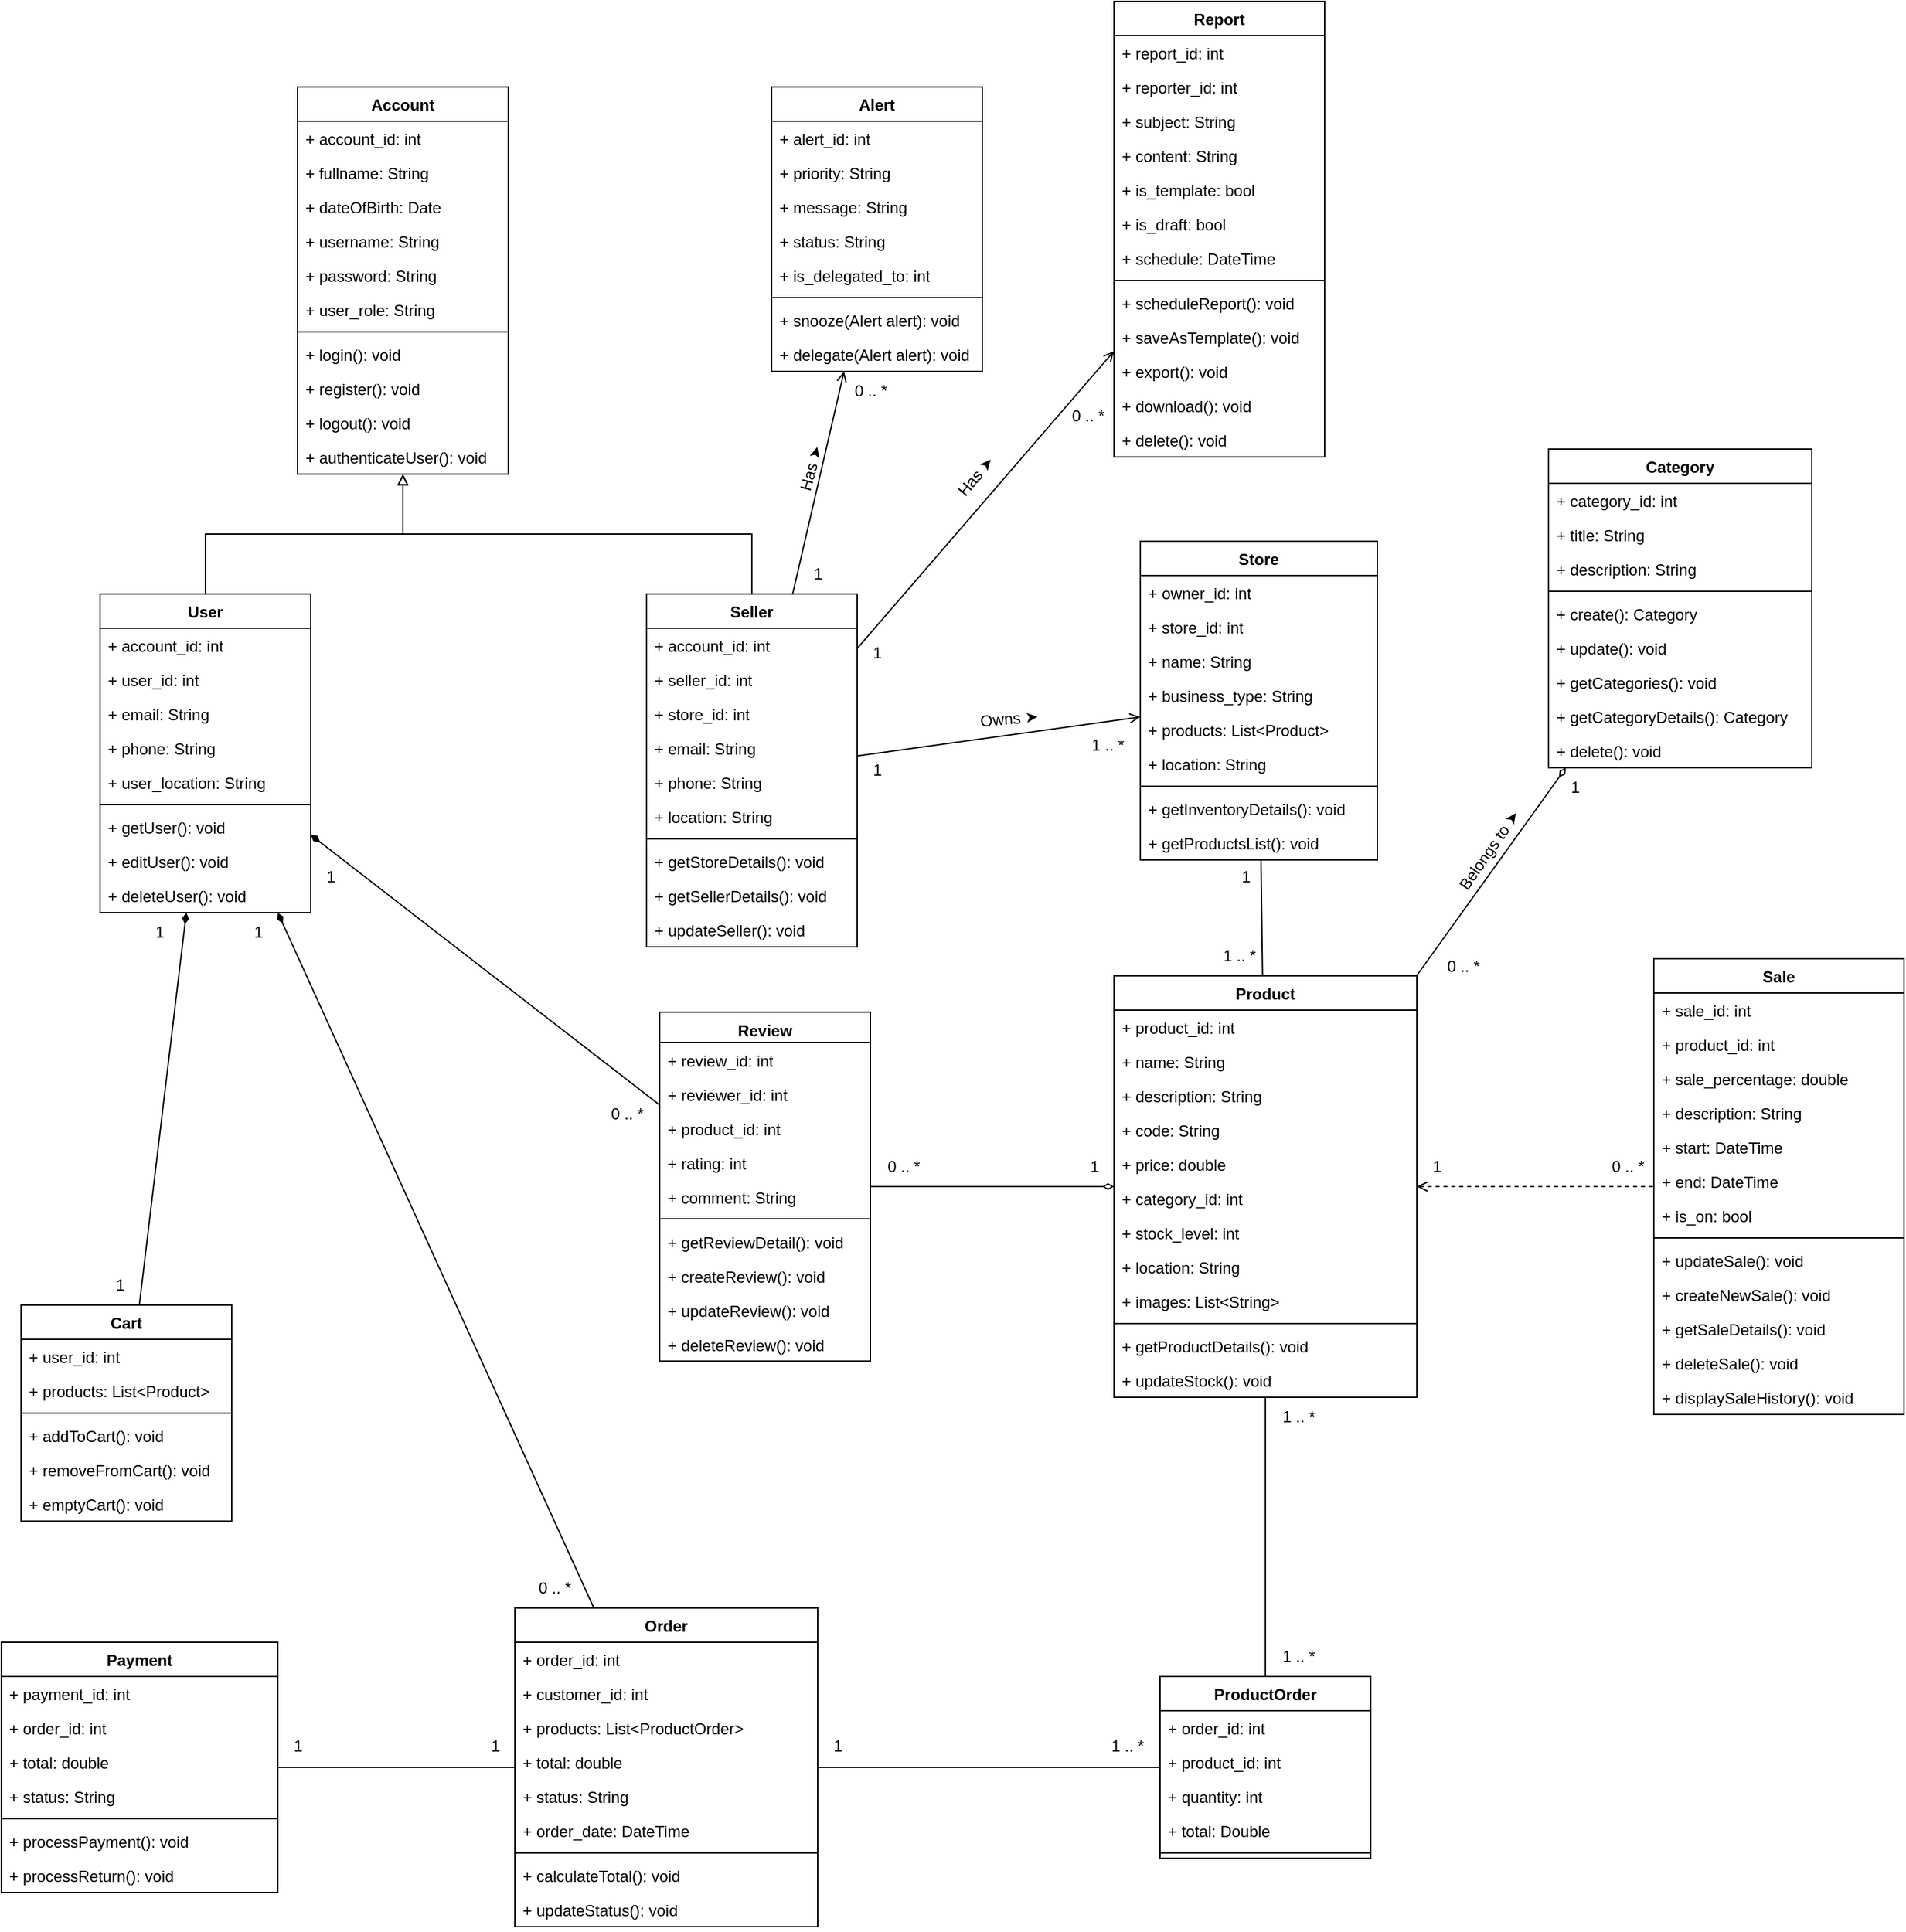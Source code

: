 <mxfile version="24.1.0" type="device">
  <diagram name="Page-1" id="2YBvvXClWsGukQMizWep">
    <mxGraphModel dx="1909" dy="2260" grid="1" gridSize="10" guides="1" tooltips="1" connect="1" arrows="1" fold="1" page="1" pageScale="1" pageWidth="850" pageHeight="1100" math="0" shadow="0">
      <root>
        <mxCell id="0" />
        <mxCell id="1" parent="0" />
        <mxCell id="tscWa_3qa_0XQJYxx0Vp-133" style="rounded=0;orthogonalLoop=1;jettySize=auto;html=1;exitX=0.5;exitY=0;exitDx=0;exitDy=0;endArrow=block;endFill=0;edgeStyle=orthogonalEdgeStyle;" edge="1" parent="1" source="tscWa_3qa_0XQJYxx0Vp-1" target="tscWa_3qa_0XQJYxx0Vp-14">
          <mxGeometry relative="1" as="geometry" />
        </mxCell>
        <mxCell id="tscWa_3qa_0XQJYxx0Vp-134" style="rounded=0;orthogonalLoop=1;jettySize=auto;html=1;endArrow=none;endFill=0;startArrow=diamondThin;startFill=1;" edge="1" parent="1" source="tscWa_3qa_0XQJYxx0Vp-1" target="tscWa_3qa_0XQJYxx0Vp-32">
          <mxGeometry relative="1" as="geometry" />
        </mxCell>
        <mxCell id="tscWa_3qa_0XQJYxx0Vp-152" style="rounded=0;orthogonalLoop=1;jettySize=auto;html=1;endArrow=none;endFill=0;startArrow=diamondThin;startFill=1;" edge="1" parent="1" source="tscWa_3qa_0XQJYxx0Vp-1" target="tscWa_3qa_0XQJYxx0Vp-78">
          <mxGeometry relative="1" as="geometry" />
        </mxCell>
        <mxCell id="tscWa_3qa_0XQJYxx0Vp-170" style="rounded=0;orthogonalLoop=1;jettySize=auto;html=1;endArrow=none;endFill=0;startArrow=diamondThin;startFill=1;" edge="1" parent="1" source="tscWa_3qa_0XQJYxx0Vp-1" target="tscWa_3qa_0XQJYxx0Vp-24">
          <mxGeometry relative="1" as="geometry" />
        </mxCell>
        <mxCell id="tscWa_3qa_0XQJYxx0Vp-1" value="User" style="swimlane;fontStyle=1;align=center;verticalAlign=top;childLayout=stackLayout;horizontal=1;startSize=26;horizontalStack=0;resizeParent=1;resizeParentMax=0;resizeLast=0;collapsible=1;marginBottom=0;whiteSpace=wrap;html=1;" vertex="1" parent="1">
          <mxGeometry x="180" y="-340" width="160" height="242" as="geometry" />
        </mxCell>
        <mxCell id="tscWa_3qa_0XQJYxx0Vp-2" value="+ account_id: int" style="text;strokeColor=none;fillColor=none;align=left;verticalAlign=top;spacingLeft=4;spacingRight=4;overflow=hidden;rotatable=0;points=[[0,0.5],[1,0.5]];portConstraint=eastwest;whiteSpace=wrap;html=1;" vertex="1" parent="tscWa_3qa_0XQJYxx0Vp-1">
          <mxGeometry y="26" width="160" height="26" as="geometry" />
        </mxCell>
        <mxCell id="tscWa_3qa_0XQJYxx0Vp-120" value="+ user_id: int" style="text;strokeColor=none;fillColor=none;align=left;verticalAlign=top;spacingLeft=4;spacingRight=4;overflow=hidden;rotatable=0;points=[[0,0.5],[1,0.5]];portConstraint=eastwest;whiteSpace=wrap;html=1;" vertex="1" parent="tscWa_3qa_0XQJYxx0Vp-1">
          <mxGeometry y="52" width="160" height="26" as="geometry" />
        </mxCell>
        <mxCell id="tscWa_3qa_0XQJYxx0Vp-117" value="+ email: String" style="text;strokeColor=none;fillColor=none;align=left;verticalAlign=top;spacingLeft=4;spacingRight=4;overflow=hidden;rotatable=0;points=[[0,0.5],[1,0.5]];portConstraint=eastwest;whiteSpace=wrap;html=1;" vertex="1" parent="tscWa_3qa_0XQJYxx0Vp-1">
          <mxGeometry y="78" width="160" height="26" as="geometry" />
        </mxCell>
        <mxCell id="tscWa_3qa_0XQJYxx0Vp-124" value="+ phone: String" style="text;strokeColor=none;fillColor=none;align=left;verticalAlign=top;spacingLeft=4;spacingRight=4;overflow=hidden;rotatable=0;points=[[0,0.5],[1,0.5]];portConstraint=eastwest;whiteSpace=wrap;html=1;" vertex="1" parent="tscWa_3qa_0XQJYxx0Vp-1">
          <mxGeometry y="104" width="160" height="26" as="geometry" />
        </mxCell>
        <mxCell id="tscWa_3qa_0XQJYxx0Vp-13" value="+ user_location: String" style="text;strokeColor=none;fillColor=none;align=left;verticalAlign=top;spacingLeft=4;spacingRight=4;overflow=hidden;rotatable=0;points=[[0,0.5],[1,0.5]];portConstraint=eastwest;whiteSpace=wrap;html=1;" vertex="1" parent="tscWa_3qa_0XQJYxx0Vp-1">
          <mxGeometry y="130" width="160" height="26" as="geometry" />
        </mxCell>
        <mxCell id="tscWa_3qa_0XQJYxx0Vp-3" value="" style="line;strokeWidth=1;fillColor=none;align=left;verticalAlign=middle;spacingTop=-1;spacingLeft=3;spacingRight=3;rotatable=0;labelPosition=right;points=[];portConstraint=eastwest;strokeColor=inherit;" vertex="1" parent="tscWa_3qa_0XQJYxx0Vp-1">
          <mxGeometry y="156" width="160" height="8" as="geometry" />
        </mxCell>
        <mxCell id="tscWa_3qa_0XQJYxx0Vp-10" value="+ getUser(): void" style="text;strokeColor=none;fillColor=none;align=left;verticalAlign=top;spacingLeft=4;spacingRight=4;overflow=hidden;rotatable=0;points=[[0,0.5],[1,0.5]];portConstraint=eastwest;whiteSpace=wrap;html=1;" vertex="1" parent="tscWa_3qa_0XQJYxx0Vp-1">
          <mxGeometry y="164" width="160" height="26" as="geometry" />
        </mxCell>
        <mxCell id="tscWa_3qa_0XQJYxx0Vp-11" value="+ editUser(): void" style="text;strokeColor=none;fillColor=none;align=left;verticalAlign=top;spacingLeft=4;spacingRight=4;overflow=hidden;rotatable=0;points=[[0,0.5],[1,0.5]];portConstraint=eastwest;whiteSpace=wrap;html=1;" vertex="1" parent="tscWa_3qa_0XQJYxx0Vp-1">
          <mxGeometry y="190" width="160" height="26" as="geometry" />
        </mxCell>
        <mxCell id="tscWa_3qa_0XQJYxx0Vp-12" value="+ deleteUser(): void" style="text;strokeColor=none;fillColor=none;align=left;verticalAlign=top;spacingLeft=4;spacingRight=4;overflow=hidden;rotatable=0;points=[[0,0.5],[1,0.5]];portConstraint=eastwest;whiteSpace=wrap;html=1;" vertex="1" parent="tscWa_3qa_0XQJYxx0Vp-1">
          <mxGeometry y="216" width="160" height="26" as="geometry" />
        </mxCell>
        <mxCell id="tscWa_3qa_0XQJYxx0Vp-14" value="Account" style="swimlane;fontStyle=1;align=center;verticalAlign=top;childLayout=stackLayout;horizontal=1;startSize=26;horizontalStack=0;resizeParent=1;resizeParentMax=0;resizeLast=0;collapsible=1;marginBottom=0;whiteSpace=wrap;html=1;" vertex="1" parent="1">
          <mxGeometry x="330" y="-725" width="160" height="294" as="geometry" />
        </mxCell>
        <mxCell id="tscWa_3qa_0XQJYxx0Vp-22" value="+ account_id: int" style="text;strokeColor=none;fillColor=none;align=left;verticalAlign=top;spacingLeft=4;spacingRight=4;overflow=hidden;rotatable=0;points=[[0,0.5],[1,0.5]];portConstraint=eastwest;whiteSpace=wrap;html=1;" vertex="1" parent="tscWa_3qa_0XQJYxx0Vp-14">
          <mxGeometry y="26" width="160" height="26" as="geometry" />
        </mxCell>
        <mxCell id="tscWa_3qa_0XQJYxx0Vp-129" value="+ fullname: String" style="text;strokeColor=none;fillColor=none;align=left;verticalAlign=top;spacingLeft=4;spacingRight=4;overflow=hidden;rotatable=0;points=[[0,0.5],[1,0.5]];portConstraint=eastwest;whiteSpace=wrap;html=1;" vertex="1" parent="tscWa_3qa_0XQJYxx0Vp-14">
          <mxGeometry y="52" width="160" height="26" as="geometry" />
        </mxCell>
        <mxCell id="tscWa_3qa_0XQJYxx0Vp-130" value="+ dateOfBirth: Date" style="text;strokeColor=none;fillColor=none;align=left;verticalAlign=top;spacingLeft=4;spacingRight=4;overflow=hidden;rotatable=0;points=[[0,0.5],[1,0.5]];portConstraint=eastwest;whiteSpace=wrap;html=1;" vertex="1" parent="tscWa_3qa_0XQJYxx0Vp-14">
          <mxGeometry y="78" width="160" height="26" as="geometry" />
        </mxCell>
        <mxCell id="tscWa_3qa_0XQJYxx0Vp-16" value="+ username: String" style="text;strokeColor=none;fillColor=none;align=left;verticalAlign=top;spacingLeft=4;spacingRight=4;overflow=hidden;rotatable=0;points=[[0,0.5],[1,0.5]];portConstraint=eastwest;whiteSpace=wrap;html=1;" vertex="1" parent="tscWa_3qa_0XQJYxx0Vp-14">
          <mxGeometry y="104" width="160" height="26" as="geometry" />
        </mxCell>
        <mxCell id="tscWa_3qa_0XQJYxx0Vp-17" value="+ password: String" style="text;strokeColor=none;fillColor=none;align=left;verticalAlign=top;spacingLeft=4;spacingRight=4;overflow=hidden;rotatable=0;points=[[0,0.5],[1,0.5]];portConstraint=eastwest;whiteSpace=wrap;html=1;" vertex="1" parent="tscWa_3qa_0XQJYxx0Vp-14">
          <mxGeometry y="130" width="160" height="26" as="geometry" />
        </mxCell>
        <mxCell id="tscWa_3qa_0XQJYxx0Vp-23" value="+ user_role: String" style="text;strokeColor=none;fillColor=none;align=left;verticalAlign=top;spacingLeft=4;spacingRight=4;overflow=hidden;rotatable=0;points=[[0,0.5],[1,0.5]];portConstraint=eastwest;whiteSpace=wrap;html=1;" vertex="1" parent="tscWa_3qa_0XQJYxx0Vp-14">
          <mxGeometry y="156" width="160" height="26" as="geometry" />
        </mxCell>
        <mxCell id="tscWa_3qa_0XQJYxx0Vp-18" value="" style="line;strokeWidth=1;fillColor=none;align=left;verticalAlign=middle;spacingTop=-1;spacingLeft=3;spacingRight=3;rotatable=0;labelPosition=right;points=[];portConstraint=eastwest;strokeColor=inherit;" vertex="1" parent="tscWa_3qa_0XQJYxx0Vp-14">
          <mxGeometry y="182" width="160" height="8" as="geometry" />
        </mxCell>
        <mxCell id="tscWa_3qa_0XQJYxx0Vp-19" value="+ login(): void" style="text;strokeColor=none;fillColor=none;align=left;verticalAlign=top;spacingLeft=4;spacingRight=4;overflow=hidden;rotatable=0;points=[[0,0.5],[1,0.5]];portConstraint=eastwest;whiteSpace=wrap;html=1;" vertex="1" parent="tscWa_3qa_0XQJYxx0Vp-14">
          <mxGeometry y="190" width="160" height="26" as="geometry" />
        </mxCell>
        <mxCell id="tscWa_3qa_0XQJYxx0Vp-20" value="+ register(): void" style="text;strokeColor=none;fillColor=none;align=left;verticalAlign=top;spacingLeft=4;spacingRight=4;overflow=hidden;rotatable=0;points=[[0,0.5],[1,0.5]];portConstraint=eastwest;whiteSpace=wrap;html=1;" vertex="1" parent="tscWa_3qa_0XQJYxx0Vp-14">
          <mxGeometry y="216" width="160" height="26" as="geometry" />
        </mxCell>
        <mxCell id="tscWa_3qa_0XQJYxx0Vp-154" value="+ logout(): void" style="text;strokeColor=none;fillColor=none;align=left;verticalAlign=top;spacingLeft=4;spacingRight=4;overflow=hidden;rotatable=0;points=[[0,0.5],[1,0.5]];portConstraint=eastwest;whiteSpace=wrap;html=1;" vertex="1" parent="tscWa_3qa_0XQJYxx0Vp-14">
          <mxGeometry y="242" width="160" height="26" as="geometry" />
        </mxCell>
        <mxCell id="tscWa_3qa_0XQJYxx0Vp-21" value="+ authenticateUser(): void" style="text;strokeColor=none;fillColor=none;align=left;verticalAlign=top;spacingLeft=4;spacingRight=4;overflow=hidden;rotatable=0;points=[[0,0.5],[1,0.5]];portConstraint=eastwest;whiteSpace=wrap;html=1;" vertex="1" parent="tscWa_3qa_0XQJYxx0Vp-14">
          <mxGeometry y="268" width="160" height="26" as="geometry" />
        </mxCell>
        <mxCell id="tscWa_3qa_0XQJYxx0Vp-24" value="Cart" style="swimlane;fontStyle=1;align=center;verticalAlign=top;childLayout=stackLayout;horizontal=1;startSize=26;horizontalStack=0;resizeParent=1;resizeParentMax=0;resizeLast=0;collapsible=1;marginBottom=0;whiteSpace=wrap;html=1;" vertex="1" parent="1">
          <mxGeometry x="120" y="200" width="160" height="164" as="geometry" />
        </mxCell>
        <mxCell id="tscWa_3qa_0XQJYxx0Vp-25" value="+ user_id: int" style="text;strokeColor=none;fillColor=none;align=left;verticalAlign=top;spacingLeft=4;spacingRight=4;overflow=hidden;rotatable=0;points=[[0,0.5],[1,0.5]];portConstraint=eastwest;whiteSpace=wrap;html=1;" vertex="1" parent="tscWa_3qa_0XQJYxx0Vp-24">
          <mxGeometry y="26" width="160" height="26" as="geometry" />
        </mxCell>
        <mxCell id="tscWa_3qa_0XQJYxx0Vp-27" value="+ products: List&amp;lt;Product&amp;gt;" style="text;strokeColor=none;fillColor=none;align=left;verticalAlign=top;spacingLeft=4;spacingRight=4;overflow=hidden;rotatable=0;points=[[0,0.5],[1,0.5]];portConstraint=eastwest;whiteSpace=wrap;html=1;" vertex="1" parent="tscWa_3qa_0XQJYxx0Vp-24">
          <mxGeometry y="52" width="160" height="26" as="geometry" />
        </mxCell>
        <mxCell id="tscWa_3qa_0XQJYxx0Vp-28" value="" style="line;strokeWidth=1;fillColor=none;align=left;verticalAlign=middle;spacingTop=-1;spacingLeft=3;spacingRight=3;rotatable=0;labelPosition=right;points=[];portConstraint=eastwest;strokeColor=inherit;" vertex="1" parent="tscWa_3qa_0XQJYxx0Vp-24">
          <mxGeometry y="78" width="160" height="8" as="geometry" />
        </mxCell>
        <mxCell id="tscWa_3qa_0XQJYxx0Vp-29" value="+ addToCart(): void" style="text;strokeColor=none;fillColor=none;align=left;verticalAlign=top;spacingLeft=4;spacingRight=4;overflow=hidden;rotatable=0;points=[[0,0.5],[1,0.5]];portConstraint=eastwest;whiteSpace=wrap;html=1;" vertex="1" parent="tscWa_3qa_0XQJYxx0Vp-24">
          <mxGeometry y="86" width="160" height="26" as="geometry" />
        </mxCell>
        <mxCell id="tscWa_3qa_0XQJYxx0Vp-30" value="+ removeFromCart(): void" style="text;strokeColor=none;fillColor=none;align=left;verticalAlign=top;spacingLeft=4;spacingRight=4;overflow=hidden;rotatable=0;points=[[0,0.5],[1,0.5]];portConstraint=eastwest;whiteSpace=wrap;html=1;" vertex="1" parent="tscWa_3qa_0XQJYxx0Vp-24">
          <mxGeometry y="112" width="160" height="26" as="geometry" />
        </mxCell>
        <mxCell id="tscWa_3qa_0XQJYxx0Vp-31" value="+ emptyCart(): void" style="text;strokeColor=none;fillColor=none;align=left;verticalAlign=top;spacingLeft=4;spacingRight=4;overflow=hidden;rotatable=0;points=[[0,0.5],[1,0.5]];portConstraint=eastwest;whiteSpace=wrap;html=1;" vertex="1" parent="tscWa_3qa_0XQJYxx0Vp-24">
          <mxGeometry y="138" width="160" height="26" as="geometry" />
        </mxCell>
        <mxCell id="tscWa_3qa_0XQJYxx0Vp-135" style="rounded=0;orthogonalLoop=1;jettySize=auto;html=1;endArrow=none;endFill=0;" edge="1" parent="1" source="tscWa_3qa_0XQJYxx0Vp-32" target="tscWa_3qa_0XQJYxx0Vp-55">
          <mxGeometry relative="1" as="geometry" />
        </mxCell>
        <mxCell id="tscWa_3qa_0XQJYxx0Vp-136" style="rounded=0;orthogonalLoop=1;jettySize=auto;html=1;endArrow=none;endFill=0;" edge="1" parent="1" source="tscWa_3qa_0XQJYxx0Vp-32" target="tscWa_3qa_0XQJYxx0Vp-89">
          <mxGeometry relative="1" as="geometry" />
        </mxCell>
        <mxCell id="tscWa_3qa_0XQJYxx0Vp-32" value="Order" style="swimlane;fontStyle=1;align=center;verticalAlign=top;childLayout=stackLayout;horizontal=1;startSize=26;horizontalStack=0;resizeParent=1;resizeParentMax=0;resizeLast=0;collapsible=1;marginBottom=0;whiteSpace=wrap;html=1;" vertex="1" parent="1">
          <mxGeometry x="495" y="430" width="230" height="242" as="geometry" />
        </mxCell>
        <mxCell id="tscWa_3qa_0XQJYxx0Vp-33" value="+ order_id: int" style="text;strokeColor=none;fillColor=none;align=left;verticalAlign=top;spacingLeft=4;spacingRight=4;overflow=hidden;rotatable=0;points=[[0,0.5],[1,0.5]];portConstraint=eastwest;whiteSpace=wrap;html=1;" vertex="1" parent="tscWa_3qa_0XQJYxx0Vp-32">
          <mxGeometry y="26" width="230" height="26" as="geometry" />
        </mxCell>
        <mxCell id="tscWa_3qa_0XQJYxx0Vp-39" value="+ customer_id: int" style="text;strokeColor=none;fillColor=none;align=left;verticalAlign=top;spacingLeft=4;spacingRight=4;overflow=hidden;rotatable=0;points=[[0,0.5],[1,0.5]];portConstraint=eastwest;whiteSpace=wrap;html=1;" vertex="1" parent="tscWa_3qa_0XQJYxx0Vp-32">
          <mxGeometry y="52" width="230" height="26" as="geometry" />
        </mxCell>
        <mxCell id="tscWa_3qa_0XQJYxx0Vp-34" value="+ products: List&amp;lt;ProductOrder&amp;gt;" style="text;strokeColor=none;fillColor=none;align=left;verticalAlign=top;spacingLeft=4;spacingRight=4;overflow=hidden;rotatable=0;points=[[0,0.5],[1,0.5]];portConstraint=eastwest;whiteSpace=wrap;html=1;" vertex="1" parent="tscWa_3qa_0XQJYxx0Vp-32">
          <mxGeometry y="78" width="230" height="26" as="geometry" />
        </mxCell>
        <mxCell id="tscWa_3qa_0XQJYxx0Vp-40" value="+ total: double" style="text;strokeColor=none;fillColor=none;align=left;verticalAlign=top;spacingLeft=4;spacingRight=4;overflow=hidden;rotatable=0;points=[[0,0.5],[1,0.5]];portConstraint=eastwest;whiteSpace=wrap;html=1;" vertex="1" parent="tscWa_3qa_0XQJYxx0Vp-32">
          <mxGeometry y="104" width="230" height="26" as="geometry" />
        </mxCell>
        <mxCell id="tscWa_3qa_0XQJYxx0Vp-41" value="+ status: String" style="text;strokeColor=none;fillColor=none;align=left;verticalAlign=top;spacingLeft=4;spacingRight=4;overflow=hidden;rotatable=0;points=[[0,0.5],[1,0.5]];portConstraint=eastwest;whiteSpace=wrap;html=1;" vertex="1" parent="tscWa_3qa_0XQJYxx0Vp-32">
          <mxGeometry y="130" width="230" height="26" as="geometry" />
        </mxCell>
        <mxCell id="tscWa_3qa_0XQJYxx0Vp-42" value="+ order_date: DateTime" style="text;strokeColor=none;fillColor=none;align=left;verticalAlign=top;spacingLeft=4;spacingRight=4;overflow=hidden;rotatable=0;points=[[0,0.5],[1,0.5]];portConstraint=eastwest;whiteSpace=wrap;html=1;" vertex="1" parent="tscWa_3qa_0XQJYxx0Vp-32">
          <mxGeometry y="156" width="230" height="26" as="geometry" />
        </mxCell>
        <mxCell id="tscWa_3qa_0XQJYxx0Vp-35" value="" style="line;strokeWidth=1;fillColor=none;align=left;verticalAlign=middle;spacingTop=-1;spacingLeft=3;spacingRight=3;rotatable=0;labelPosition=right;points=[];portConstraint=eastwest;strokeColor=inherit;" vertex="1" parent="tscWa_3qa_0XQJYxx0Vp-32">
          <mxGeometry y="182" width="230" height="8" as="geometry" />
        </mxCell>
        <mxCell id="tscWa_3qa_0XQJYxx0Vp-36" value="+ calculateTotal(): void" style="text;strokeColor=none;fillColor=none;align=left;verticalAlign=top;spacingLeft=4;spacingRight=4;overflow=hidden;rotatable=0;points=[[0,0.5],[1,0.5]];portConstraint=eastwest;whiteSpace=wrap;html=1;" vertex="1" parent="tscWa_3qa_0XQJYxx0Vp-32">
          <mxGeometry y="190" width="230" height="26" as="geometry" />
        </mxCell>
        <mxCell id="tscWa_3qa_0XQJYxx0Vp-37" value="+ updateStatus(): void" style="text;strokeColor=none;fillColor=none;align=left;verticalAlign=top;spacingLeft=4;spacingRight=4;overflow=hidden;rotatable=0;points=[[0,0.5],[1,0.5]];portConstraint=eastwest;whiteSpace=wrap;html=1;" vertex="1" parent="tscWa_3qa_0XQJYxx0Vp-32">
          <mxGeometry y="216" width="230" height="26" as="geometry" />
        </mxCell>
        <mxCell id="tscWa_3qa_0XQJYxx0Vp-153" style="rounded=0;orthogonalLoop=1;jettySize=auto;html=1;endArrow=none;endFill=0;" edge="1" parent="1" source="tscWa_3qa_0XQJYxx0Vp-43" target="tscWa_3qa_0XQJYxx0Vp-89">
          <mxGeometry relative="1" as="geometry" />
        </mxCell>
        <mxCell id="tscWa_3qa_0XQJYxx0Vp-168" style="rounded=0;orthogonalLoop=1;jettySize=auto;html=1;endArrow=none;endFill=0;dashed=1;startArrow=open;startFill=0;" edge="1" parent="1" source="tscWa_3qa_0XQJYxx0Vp-43" target="tscWa_3qa_0XQJYxx0Vp-63">
          <mxGeometry relative="1" as="geometry" />
        </mxCell>
        <mxCell id="tscWa_3qa_0XQJYxx0Vp-43" value="Product" style="swimlane;fontStyle=1;align=center;verticalAlign=top;childLayout=stackLayout;horizontal=1;startSize=26;horizontalStack=0;resizeParent=1;resizeParentMax=0;resizeLast=0;collapsible=1;marginBottom=0;whiteSpace=wrap;html=1;" vertex="1" parent="1">
          <mxGeometry x="950" y="-50" width="230" height="320" as="geometry" />
        </mxCell>
        <mxCell id="tscWa_3qa_0XQJYxx0Vp-44" value="+ product_id: int" style="text;strokeColor=none;fillColor=none;align=left;verticalAlign=top;spacingLeft=4;spacingRight=4;overflow=hidden;rotatable=0;points=[[0,0.5],[1,0.5]];portConstraint=eastwest;whiteSpace=wrap;html=1;" vertex="1" parent="tscWa_3qa_0XQJYxx0Vp-43">
          <mxGeometry y="26" width="230" height="26" as="geometry" />
        </mxCell>
        <mxCell id="tscWa_3qa_0XQJYxx0Vp-47" value="+ name: String" style="text;strokeColor=none;fillColor=none;align=left;verticalAlign=top;spacingLeft=4;spacingRight=4;overflow=hidden;rotatable=0;points=[[0,0.5],[1,0.5]];portConstraint=eastwest;whiteSpace=wrap;html=1;" vertex="1" parent="tscWa_3qa_0XQJYxx0Vp-43">
          <mxGeometry y="52" width="230" height="26" as="geometry" />
        </mxCell>
        <mxCell id="tscWa_3qa_0XQJYxx0Vp-48" value="+ description: String" style="text;strokeColor=none;fillColor=none;align=left;verticalAlign=top;spacingLeft=4;spacingRight=4;overflow=hidden;rotatable=0;points=[[0,0.5],[1,0.5]];portConstraint=eastwest;whiteSpace=wrap;html=1;" vertex="1" parent="tscWa_3qa_0XQJYxx0Vp-43">
          <mxGeometry y="78" width="230" height="26" as="geometry" />
        </mxCell>
        <mxCell id="tscWa_3qa_0XQJYxx0Vp-49" value="+ code: String" style="text;strokeColor=none;fillColor=none;align=left;verticalAlign=top;spacingLeft=4;spacingRight=4;overflow=hidden;rotatable=0;points=[[0,0.5],[1,0.5]];portConstraint=eastwest;whiteSpace=wrap;html=1;" vertex="1" parent="tscWa_3qa_0XQJYxx0Vp-43">
          <mxGeometry y="104" width="230" height="26" as="geometry" />
        </mxCell>
        <mxCell id="tscWa_3qa_0XQJYxx0Vp-50" value="+ price: double" style="text;strokeColor=none;fillColor=none;align=left;verticalAlign=top;spacingLeft=4;spacingRight=4;overflow=hidden;rotatable=0;points=[[0,0.5],[1,0.5]];portConstraint=eastwest;whiteSpace=wrap;html=1;" vertex="1" parent="tscWa_3qa_0XQJYxx0Vp-43">
          <mxGeometry y="130" width="230" height="26" as="geometry" />
        </mxCell>
        <mxCell id="tscWa_3qa_0XQJYxx0Vp-166" value="+ category_id: int" style="text;strokeColor=none;fillColor=none;align=left;verticalAlign=top;spacingLeft=4;spacingRight=4;overflow=hidden;rotatable=0;points=[[0,0.5],[1,0.5]];portConstraint=eastwest;whiteSpace=wrap;html=1;" vertex="1" parent="tscWa_3qa_0XQJYxx0Vp-43">
          <mxGeometry y="156" width="230" height="26" as="geometry" />
        </mxCell>
        <mxCell id="tscWa_3qa_0XQJYxx0Vp-51" value="+ stock_level: int" style="text;strokeColor=none;fillColor=none;align=left;verticalAlign=top;spacingLeft=4;spacingRight=4;overflow=hidden;rotatable=0;points=[[0,0.5],[1,0.5]];portConstraint=eastwest;whiteSpace=wrap;html=1;" vertex="1" parent="tscWa_3qa_0XQJYxx0Vp-43">
          <mxGeometry y="182" width="230" height="26" as="geometry" />
        </mxCell>
        <mxCell id="tscWa_3qa_0XQJYxx0Vp-52" value="+ location: String" style="text;strokeColor=none;fillColor=none;align=left;verticalAlign=top;spacingLeft=4;spacingRight=4;overflow=hidden;rotatable=0;points=[[0,0.5],[1,0.5]];portConstraint=eastwest;whiteSpace=wrap;html=1;" vertex="1" parent="tscWa_3qa_0XQJYxx0Vp-43">
          <mxGeometry y="208" width="230" height="26" as="geometry" />
        </mxCell>
        <mxCell id="tscWa_3qa_0XQJYxx0Vp-53" value="+ images: List&amp;lt;String&amp;gt;" style="text;strokeColor=none;fillColor=none;align=left;verticalAlign=top;spacingLeft=4;spacingRight=4;overflow=hidden;rotatable=0;points=[[0,0.5],[1,0.5]];portConstraint=eastwest;whiteSpace=wrap;html=1;" vertex="1" parent="tscWa_3qa_0XQJYxx0Vp-43">
          <mxGeometry y="234" width="230" height="26" as="geometry" />
        </mxCell>
        <mxCell id="tscWa_3qa_0XQJYxx0Vp-45" value="" style="line;strokeWidth=1;fillColor=none;align=left;verticalAlign=middle;spacingTop=-1;spacingLeft=3;spacingRight=3;rotatable=0;labelPosition=right;points=[];portConstraint=eastwest;strokeColor=inherit;" vertex="1" parent="tscWa_3qa_0XQJYxx0Vp-43">
          <mxGeometry y="260" width="230" height="8" as="geometry" />
        </mxCell>
        <mxCell id="tscWa_3qa_0XQJYxx0Vp-46" value="+ getProductDetails(): void" style="text;strokeColor=none;fillColor=none;align=left;verticalAlign=top;spacingLeft=4;spacingRight=4;overflow=hidden;rotatable=0;points=[[0,0.5],[1,0.5]];portConstraint=eastwest;whiteSpace=wrap;html=1;" vertex="1" parent="tscWa_3qa_0XQJYxx0Vp-43">
          <mxGeometry y="268" width="230" height="26" as="geometry" />
        </mxCell>
        <mxCell id="tscWa_3qa_0XQJYxx0Vp-54" value="+ updateStock(): void" style="text;strokeColor=none;fillColor=none;align=left;verticalAlign=top;spacingLeft=4;spacingRight=4;overflow=hidden;rotatable=0;points=[[0,0.5],[1,0.5]];portConstraint=eastwest;whiteSpace=wrap;html=1;" vertex="1" parent="tscWa_3qa_0XQJYxx0Vp-43">
          <mxGeometry y="294" width="230" height="26" as="geometry" />
        </mxCell>
        <mxCell id="tscWa_3qa_0XQJYxx0Vp-55" value="Payment" style="swimlane;fontStyle=1;align=center;verticalAlign=top;childLayout=stackLayout;horizontal=1;startSize=26;horizontalStack=0;resizeParent=1;resizeParentMax=0;resizeLast=0;collapsible=1;marginBottom=0;whiteSpace=wrap;html=1;" vertex="1" parent="1">
          <mxGeometry x="105" y="456" width="210" height="190" as="geometry" />
        </mxCell>
        <mxCell id="tscWa_3qa_0XQJYxx0Vp-56" value="+ payment_id: int" style="text;strokeColor=none;fillColor=none;align=left;verticalAlign=top;spacingLeft=4;spacingRight=4;overflow=hidden;rotatable=0;points=[[0,0.5],[1,0.5]];portConstraint=eastwest;whiteSpace=wrap;html=1;" vertex="1" parent="tscWa_3qa_0XQJYxx0Vp-55">
          <mxGeometry y="26" width="210" height="26" as="geometry" />
        </mxCell>
        <mxCell id="tscWa_3qa_0XQJYxx0Vp-59" value="+ order_id: int" style="text;strokeColor=none;fillColor=none;align=left;verticalAlign=top;spacingLeft=4;spacingRight=4;overflow=hidden;rotatable=0;points=[[0,0.5],[1,0.5]];portConstraint=eastwest;whiteSpace=wrap;html=1;" vertex="1" parent="tscWa_3qa_0XQJYxx0Vp-55">
          <mxGeometry y="52" width="210" height="26" as="geometry" />
        </mxCell>
        <mxCell id="tscWa_3qa_0XQJYxx0Vp-60" value="+ total: double" style="text;strokeColor=none;fillColor=none;align=left;verticalAlign=top;spacingLeft=4;spacingRight=4;overflow=hidden;rotatable=0;points=[[0,0.5],[1,0.5]];portConstraint=eastwest;whiteSpace=wrap;html=1;" vertex="1" parent="tscWa_3qa_0XQJYxx0Vp-55">
          <mxGeometry y="78" width="210" height="26" as="geometry" />
        </mxCell>
        <mxCell id="tscWa_3qa_0XQJYxx0Vp-61" value="+ status: String" style="text;strokeColor=none;fillColor=none;align=left;verticalAlign=top;spacingLeft=4;spacingRight=4;overflow=hidden;rotatable=0;points=[[0,0.5],[1,0.5]];portConstraint=eastwest;whiteSpace=wrap;html=1;" vertex="1" parent="tscWa_3qa_0XQJYxx0Vp-55">
          <mxGeometry y="104" width="210" height="26" as="geometry" />
        </mxCell>
        <mxCell id="tscWa_3qa_0XQJYxx0Vp-57" value="" style="line;strokeWidth=1;fillColor=none;align=left;verticalAlign=middle;spacingTop=-1;spacingLeft=3;spacingRight=3;rotatable=0;labelPosition=right;points=[];portConstraint=eastwest;strokeColor=inherit;" vertex="1" parent="tscWa_3qa_0XQJYxx0Vp-55">
          <mxGeometry y="130" width="210" height="8" as="geometry" />
        </mxCell>
        <mxCell id="tscWa_3qa_0XQJYxx0Vp-58" value="+ processPayment(): void" style="text;strokeColor=none;fillColor=none;align=left;verticalAlign=top;spacingLeft=4;spacingRight=4;overflow=hidden;rotatable=0;points=[[0,0.5],[1,0.5]];portConstraint=eastwest;whiteSpace=wrap;html=1;" vertex="1" parent="tscWa_3qa_0XQJYxx0Vp-55">
          <mxGeometry y="138" width="210" height="26" as="geometry" />
        </mxCell>
        <mxCell id="tscWa_3qa_0XQJYxx0Vp-62" value="+ processReturn(): void" style="text;strokeColor=none;fillColor=none;align=left;verticalAlign=top;spacingLeft=4;spacingRight=4;overflow=hidden;rotatable=0;points=[[0,0.5],[1,0.5]];portConstraint=eastwest;whiteSpace=wrap;html=1;" vertex="1" parent="tscWa_3qa_0XQJYxx0Vp-55">
          <mxGeometry y="164" width="210" height="26" as="geometry" />
        </mxCell>
        <mxCell id="tscWa_3qa_0XQJYxx0Vp-63" value="Sale" style="swimlane;fontStyle=1;align=center;verticalAlign=top;childLayout=stackLayout;horizontal=1;startSize=26;horizontalStack=0;resizeParent=1;resizeParentMax=0;resizeLast=0;collapsible=1;marginBottom=0;whiteSpace=wrap;html=1;" vertex="1" parent="1">
          <mxGeometry x="1360" y="-63" width="190" height="346" as="geometry" />
        </mxCell>
        <mxCell id="tscWa_3qa_0XQJYxx0Vp-64" value="+ sale_id: int" style="text;strokeColor=none;fillColor=none;align=left;verticalAlign=top;spacingLeft=4;spacingRight=4;overflow=hidden;rotatable=0;points=[[0,0.5],[1,0.5]];portConstraint=eastwest;whiteSpace=wrap;html=1;" vertex="1" parent="tscWa_3qa_0XQJYxx0Vp-63">
          <mxGeometry y="26" width="190" height="26" as="geometry" />
        </mxCell>
        <mxCell id="tscWa_3qa_0XQJYxx0Vp-67" value="+ product_id: int" style="text;strokeColor=none;fillColor=none;align=left;verticalAlign=top;spacingLeft=4;spacingRight=4;overflow=hidden;rotatable=0;points=[[0,0.5],[1,0.5]];portConstraint=eastwest;whiteSpace=wrap;html=1;" vertex="1" parent="tscWa_3qa_0XQJYxx0Vp-63">
          <mxGeometry y="52" width="190" height="26" as="geometry" />
        </mxCell>
        <mxCell id="tscWa_3qa_0XQJYxx0Vp-68" value="+ sale_percentage: double" style="text;strokeColor=none;fillColor=none;align=left;verticalAlign=top;spacingLeft=4;spacingRight=4;overflow=hidden;rotatable=0;points=[[0,0.5],[1,0.5]];portConstraint=eastwest;whiteSpace=wrap;html=1;" vertex="1" parent="tscWa_3qa_0XQJYxx0Vp-63">
          <mxGeometry y="78" width="190" height="26" as="geometry" />
        </mxCell>
        <mxCell id="tscWa_3qa_0XQJYxx0Vp-69" value="+ description: String" style="text;strokeColor=none;fillColor=none;align=left;verticalAlign=top;spacingLeft=4;spacingRight=4;overflow=hidden;rotatable=0;points=[[0,0.5],[1,0.5]];portConstraint=eastwest;whiteSpace=wrap;html=1;" vertex="1" parent="tscWa_3qa_0XQJYxx0Vp-63">
          <mxGeometry y="104" width="190" height="26" as="geometry" />
        </mxCell>
        <mxCell id="tscWa_3qa_0XQJYxx0Vp-71" value="+ start: DateTime" style="text;strokeColor=none;fillColor=none;align=left;verticalAlign=top;spacingLeft=4;spacingRight=4;overflow=hidden;rotatable=0;points=[[0,0.5],[1,0.5]];portConstraint=eastwest;whiteSpace=wrap;html=1;" vertex="1" parent="tscWa_3qa_0XQJYxx0Vp-63">
          <mxGeometry y="130" width="190" height="26" as="geometry" />
        </mxCell>
        <mxCell id="tscWa_3qa_0XQJYxx0Vp-72" value="+ end: DateTime" style="text;strokeColor=none;fillColor=none;align=left;verticalAlign=top;spacingLeft=4;spacingRight=4;overflow=hidden;rotatable=0;points=[[0,0.5],[1,0.5]];portConstraint=eastwest;whiteSpace=wrap;html=1;" vertex="1" parent="tscWa_3qa_0XQJYxx0Vp-63">
          <mxGeometry y="156" width="190" height="26" as="geometry" />
        </mxCell>
        <mxCell id="tscWa_3qa_0XQJYxx0Vp-74" value="+ is_on: bool" style="text;strokeColor=none;fillColor=none;align=left;verticalAlign=top;spacingLeft=4;spacingRight=4;overflow=hidden;rotatable=0;points=[[0,0.5],[1,0.5]];portConstraint=eastwest;whiteSpace=wrap;html=1;" vertex="1" parent="tscWa_3qa_0XQJYxx0Vp-63">
          <mxGeometry y="182" width="190" height="26" as="geometry" />
        </mxCell>
        <mxCell id="tscWa_3qa_0XQJYxx0Vp-65" value="" style="line;strokeWidth=1;fillColor=none;align=left;verticalAlign=middle;spacingTop=-1;spacingLeft=3;spacingRight=3;rotatable=0;labelPosition=right;points=[];portConstraint=eastwest;strokeColor=inherit;" vertex="1" parent="tscWa_3qa_0XQJYxx0Vp-63">
          <mxGeometry y="208" width="190" height="8" as="geometry" />
        </mxCell>
        <mxCell id="tscWa_3qa_0XQJYxx0Vp-66" value="+ updateSale(): void" style="text;strokeColor=none;fillColor=none;align=left;verticalAlign=top;spacingLeft=4;spacingRight=4;overflow=hidden;rotatable=0;points=[[0,0.5],[1,0.5]];portConstraint=eastwest;whiteSpace=wrap;html=1;" vertex="1" parent="tscWa_3qa_0XQJYxx0Vp-63">
          <mxGeometry y="216" width="190" height="26" as="geometry" />
        </mxCell>
        <mxCell id="tscWa_3qa_0XQJYxx0Vp-73" value="+ createNewSale(): void" style="text;strokeColor=none;fillColor=none;align=left;verticalAlign=top;spacingLeft=4;spacingRight=4;overflow=hidden;rotatable=0;points=[[0,0.5],[1,0.5]];portConstraint=eastwest;whiteSpace=wrap;html=1;" vertex="1" parent="tscWa_3qa_0XQJYxx0Vp-63">
          <mxGeometry y="242" width="190" height="26" as="geometry" />
        </mxCell>
        <mxCell id="tscWa_3qa_0XQJYxx0Vp-75" value="+ getSaleDetails(): void" style="text;strokeColor=none;fillColor=none;align=left;verticalAlign=top;spacingLeft=4;spacingRight=4;overflow=hidden;rotatable=0;points=[[0,0.5],[1,0.5]];portConstraint=eastwest;whiteSpace=wrap;html=1;" vertex="1" parent="tscWa_3qa_0XQJYxx0Vp-63">
          <mxGeometry y="268" width="190" height="26" as="geometry" />
        </mxCell>
        <mxCell id="tscWa_3qa_0XQJYxx0Vp-76" value="+ deleteSale(): void" style="text;strokeColor=none;fillColor=none;align=left;verticalAlign=top;spacingLeft=4;spacingRight=4;overflow=hidden;rotatable=0;points=[[0,0.5],[1,0.5]];portConstraint=eastwest;whiteSpace=wrap;html=1;" vertex="1" parent="tscWa_3qa_0XQJYxx0Vp-63">
          <mxGeometry y="294" width="190" height="26" as="geometry" />
        </mxCell>
        <mxCell id="tscWa_3qa_0XQJYxx0Vp-77" value="+ displaySaleHistory(): void" style="text;strokeColor=none;fillColor=none;align=left;verticalAlign=top;spacingLeft=4;spacingRight=4;overflow=hidden;rotatable=0;points=[[0,0.5],[1,0.5]];portConstraint=eastwest;whiteSpace=wrap;html=1;" vertex="1" parent="tscWa_3qa_0XQJYxx0Vp-63">
          <mxGeometry y="320" width="190" height="26" as="geometry" />
        </mxCell>
        <mxCell id="tscWa_3qa_0XQJYxx0Vp-169" style="rounded=0;orthogonalLoop=1;jettySize=auto;html=1;endArrow=diamondThin;endFill=0;startArrow=none;startFill=0;" edge="1" parent="1" source="tscWa_3qa_0XQJYxx0Vp-78" target="tscWa_3qa_0XQJYxx0Vp-43">
          <mxGeometry relative="1" as="geometry" />
        </mxCell>
        <mxCell id="tscWa_3qa_0XQJYxx0Vp-78" value="Review" style="swimlane;fontStyle=1;align=center;verticalAlign=top;childLayout=stackLayout;horizontal=1;startSize=23;horizontalStack=0;resizeParent=1;resizeParentMax=0;resizeLast=0;collapsible=1;marginBottom=0;whiteSpace=wrap;html=1;" vertex="1" parent="1">
          <mxGeometry x="605" y="-22.5" width="160" height="265" as="geometry" />
        </mxCell>
        <mxCell id="tscWa_3qa_0XQJYxx0Vp-79" value="+ review_id: int" style="text;strokeColor=none;fillColor=none;align=left;verticalAlign=top;spacingLeft=4;spacingRight=4;overflow=hidden;rotatable=0;points=[[0,0.5],[1,0.5]];portConstraint=eastwest;whiteSpace=wrap;html=1;" vertex="1" parent="tscWa_3qa_0XQJYxx0Vp-78">
          <mxGeometry y="23" width="160" height="26" as="geometry" />
        </mxCell>
        <mxCell id="tscWa_3qa_0XQJYxx0Vp-82" value="+ reviewer_id: int" style="text;strokeColor=none;fillColor=none;align=left;verticalAlign=top;spacingLeft=4;spacingRight=4;overflow=hidden;rotatable=0;points=[[0,0.5],[1,0.5]];portConstraint=eastwest;whiteSpace=wrap;html=1;" vertex="1" parent="tscWa_3qa_0XQJYxx0Vp-78">
          <mxGeometry y="49" width="160" height="26" as="geometry" />
        </mxCell>
        <mxCell id="tscWa_3qa_0XQJYxx0Vp-83" value="+ product_id: int" style="text;strokeColor=none;fillColor=none;align=left;verticalAlign=top;spacingLeft=4;spacingRight=4;overflow=hidden;rotatable=0;points=[[0,0.5],[1,0.5]];portConstraint=eastwest;whiteSpace=wrap;html=1;" vertex="1" parent="tscWa_3qa_0XQJYxx0Vp-78">
          <mxGeometry y="75" width="160" height="26" as="geometry" />
        </mxCell>
        <mxCell id="tscWa_3qa_0XQJYxx0Vp-84" value="+ rating: int" style="text;strokeColor=none;fillColor=none;align=left;verticalAlign=top;spacingLeft=4;spacingRight=4;overflow=hidden;rotatable=0;points=[[0,0.5],[1,0.5]];portConstraint=eastwest;whiteSpace=wrap;html=1;" vertex="1" parent="tscWa_3qa_0XQJYxx0Vp-78">
          <mxGeometry y="101" width="160" height="26" as="geometry" />
        </mxCell>
        <mxCell id="tscWa_3qa_0XQJYxx0Vp-85" value="+ comment: String" style="text;strokeColor=none;fillColor=none;align=left;verticalAlign=top;spacingLeft=4;spacingRight=4;overflow=hidden;rotatable=0;points=[[0,0.5],[1,0.5]];portConstraint=eastwest;whiteSpace=wrap;html=1;" vertex="1" parent="tscWa_3qa_0XQJYxx0Vp-78">
          <mxGeometry y="127" width="160" height="26" as="geometry" />
        </mxCell>
        <mxCell id="tscWa_3qa_0XQJYxx0Vp-80" value="" style="line;strokeWidth=1;fillColor=none;align=left;verticalAlign=middle;spacingTop=-1;spacingLeft=3;spacingRight=3;rotatable=0;labelPosition=right;points=[];portConstraint=eastwest;strokeColor=inherit;" vertex="1" parent="tscWa_3qa_0XQJYxx0Vp-78">
          <mxGeometry y="153" width="160" height="8" as="geometry" />
        </mxCell>
        <mxCell id="tscWa_3qa_0XQJYxx0Vp-81" value="+ getReviewDetail(): void" style="text;strokeColor=none;fillColor=none;align=left;verticalAlign=top;spacingLeft=4;spacingRight=4;overflow=hidden;rotatable=0;points=[[0,0.5],[1,0.5]];portConstraint=eastwest;whiteSpace=wrap;html=1;" vertex="1" parent="tscWa_3qa_0XQJYxx0Vp-78">
          <mxGeometry y="161" width="160" height="26" as="geometry" />
        </mxCell>
        <mxCell id="tscWa_3qa_0XQJYxx0Vp-88" value="+ createReview(): void" style="text;strokeColor=none;fillColor=none;align=left;verticalAlign=top;spacingLeft=4;spacingRight=4;overflow=hidden;rotatable=0;points=[[0,0.5],[1,0.5]];portConstraint=eastwest;whiteSpace=wrap;html=1;" vertex="1" parent="tscWa_3qa_0XQJYxx0Vp-78">
          <mxGeometry y="187" width="160" height="26" as="geometry" />
        </mxCell>
        <mxCell id="tscWa_3qa_0XQJYxx0Vp-86" value="+ updateReview(): void" style="text;strokeColor=none;fillColor=none;align=left;verticalAlign=top;spacingLeft=4;spacingRight=4;overflow=hidden;rotatable=0;points=[[0,0.5],[1,0.5]];portConstraint=eastwest;whiteSpace=wrap;html=1;" vertex="1" parent="tscWa_3qa_0XQJYxx0Vp-78">
          <mxGeometry y="213" width="160" height="26" as="geometry" />
        </mxCell>
        <mxCell id="tscWa_3qa_0XQJYxx0Vp-87" value="+ deleteReview(): void" style="text;strokeColor=none;fillColor=none;align=left;verticalAlign=top;spacingLeft=4;spacingRight=4;overflow=hidden;rotatable=0;points=[[0,0.5],[1,0.5]];portConstraint=eastwest;whiteSpace=wrap;html=1;" vertex="1" parent="tscWa_3qa_0XQJYxx0Vp-78">
          <mxGeometry y="239" width="160" height="26" as="geometry" />
        </mxCell>
        <mxCell id="tscWa_3qa_0XQJYxx0Vp-89" value="ProductOrder" style="swimlane;fontStyle=1;align=center;verticalAlign=top;childLayout=stackLayout;horizontal=1;startSize=26;horizontalStack=0;resizeParent=1;resizeParentMax=0;resizeLast=0;collapsible=1;marginBottom=0;whiteSpace=wrap;html=1;" vertex="1" parent="1">
          <mxGeometry x="985" y="482" width="160" height="138" as="geometry" />
        </mxCell>
        <mxCell id="tscWa_3qa_0XQJYxx0Vp-90" value="+ order_id: int" style="text;strokeColor=none;fillColor=none;align=left;verticalAlign=top;spacingLeft=4;spacingRight=4;overflow=hidden;rotatable=0;points=[[0,0.5],[1,0.5]];portConstraint=eastwest;whiteSpace=wrap;html=1;" vertex="1" parent="tscWa_3qa_0XQJYxx0Vp-89">
          <mxGeometry y="26" width="160" height="26" as="geometry" />
        </mxCell>
        <mxCell id="tscWa_3qa_0XQJYxx0Vp-93" value="+ product_id: int" style="text;strokeColor=none;fillColor=none;align=left;verticalAlign=top;spacingLeft=4;spacingRight=4;overflow=hidden;rotatable=0;points=[[0,0.5],[1,0.5]];portConstraint=eastwest;whiteSpace=wrap;html=1;" vertex="1" parent="tscWa_3qa_0XQJYxx0Vp-89">
          <mxGeometry y="52" width="160" height="26" as="geometry" />
        </mxCell>
        <mxCell id="tscWa_3qa_0XQJYxx0Vp-94" value="+ quantity: int" style="text;strokeColor=none;fillColor=none;align=left;verticalAlign=top;spacingLeft=4;spacingRight=4;overflow=hidden;rotatable=0;points=[[0,0.5],[1,0.5]];portConstraint=eastwest;whiteSpace=wrap;html=1;" vertex="1" parent="tscWa_3qa_0XQJYxx0Vp-89">
          <mxGeometry y="78" width="160" height="26" as="geometry" />
        </mxCell>
        <mxCell id="tscWa_3qa_0XQJYxx0Vp-95" value="+ total: Double" style="text;strokeColor=none;fillColor=none;align=left;verticalAlign=top;spacingLeft=4;spacingRight=4;overflow=hidden;rotatable=0;points=[[0,0.5],[1,0.5]];portConstraint=eastwest;whiteSpace=wrap;html=1;" vertex="1" parent="tscWa_3qa_0XQJYxx0Vp-89">
          <mxGeometry y="104" width="160" height="26" as="geometry" />
        </mxCell>
        <mxCell id="tscWa_3qa_0XQJYxx0Vp-91" value="" style="line;strokeWidth=1;fillColor=none;align=left;verticalAlign=middle;spacingTop=-1;spacingLeft=3;spacingRight=3;rotatable=0;labelPosition=right;points=[];portConstraint=eastwest;strokeColor=inherit;" vertex="1" parent="tscWa_3qa_0XQJYxx0Vp-89">
          <mxGeometry y="130" width="160" height="8" as="geometry" />
        </mxCell>
        <mxCell id="tscWa_3qa_0XQJYxx0Vp-132" style="rounded=0;orthogonalLoop=1;jettySize=auto;html=1;exitX=0.5;exitY=0;exitDx=0;exitDy=0;endArrow=block;endFill=0;edgeStyle=orthogonalEdgeStyle;" edge="1" parent="1" source="tscWa_3qa_0XQJYxx0Vp-97" target="tscWa_3qa_0XQJYxx0Vp-14">
          <mxGeometry relative="1" as="geometry" />
        </mxCell>
        <mxCell id="tscWa_3qa_0XQJYxx0Vp-226" style="rounded=0;orthogonalLoop=1;jettySize=auto;html=1;endArrow=open;endFill=0;" edge="1" parent="1" source="tscWa_3qa_0XQJYxx0Vp-97" target="tscWa_3qa_0XQJYxx0Vp-203">
          <mxGeometry relative="1" as="geometry" />
        </mxCell>
        <mxCell id="tscWa_3qa_0XQJYxx0Vp-227" style="rounded=0;orthogonalLoop=1;jettySize=auto;html=1;endArrow=open;endFill=0;" edge="1" parent="1" source="tscWa_3qa_0XQJYxx0Vp-97" target="tscWa_3qa_0XQJYxx0Vp-212">
          <mxGeometry relative="1" as="geometry" />
        </mxCell>
        <mxCell id="tscWa_3qa_0XQJYxx0Vp-97" value="Seller" style="swimlane;fontStyle=1;align=center;verticalAlign=top;childLayout=stackLayout;horizontal=1;startSize=26;horizontalStack=0;resizeParent=1;resizeParentMax=0;resizeLast=0;collapsible=1;marginBottom=0;whiteSpace=wrap;html=1;" vertex="1" parent="1">
          <mxGeometry x="595" y="-340" width="160" height="268" as="geometry" />
        </mxCell>
        <mxCell id="tscWa_3qa_0XQJYxx0Vp-98" value="+ account_id: int" style="text;strokeColor=none;fillColor=none;align=left;verticalAlign=top;spacingLeft=4;spacingRight=4;overflow=hidden;rotatable=0;points=[[0,0.5],[1,0.5]];portConstraint=eastwest;whiteSpace=wrap;html=1;" vertex="1" parent="tscWa_3qa_0XQJYxx0Vp-97">
          <mxGeometry y="26" width="160" height="26" as="geometry" />
        </mxCell>
        <mxCell id="tscWa_3qa_0XQJYxx0Vp-101" value="+ seller_id: int" style="text;strokeColor=none;fillColor=none;align=left;verticalAlign=top;spacingLeft=4;spacingRight=4;overflow=hidden;rotatable=0;points=[[0,0.5],[1,0.5]];portConstraint=eastwest;whiteSpace=wrap;html=1;" vertex="1" parent="tscWa_3qa_0XQJYxx0Vp-97">
          <mxGeometry y="52" width="160" height="26" as="geometry" />
        </mxCell>
        <mxCell id="tscWa_3qa_0XQJYxx0Vp-103" value="+ store_id: int" style="text;strokeColor=none;fillColor=none;align=left;verticalAlign=top;spacingLeft=4;spacingRight=4;overflow=hidden;rotatable=0;points=[[0,0.5],[1,0.5]];portConstraint=eastwest;whiteSpace=wrap;html=1;" vertex="1" parent="tscWa_3qa_0XQJYxx0Vp-97">
          <mxGeometry y="78" width="160" height="26" as="geometry" />
        </mxCell>
        <mxCell id="tscWa_3qa_0XQJYxx0Vp-122" value="+ email: String" style="text;strokeColor=none;fillColor=none;align=left;verticalAlign=top;spacingLeft=4;spacingRight=4;overflow=hidden;rotatable=0;points=[[0,0.5],[1,0.5]];portConstraint=eastwest;whiteSpace=wrap;html=1;" vertex="1" parent="tscWa_3qa_0XQJYxx0Vp-97">
          <mxGeometry y="104" width="160" height="26" as="geometry" />
        </mxCell>
        <mxCell id="tscWa_3qa_0XQJYxx0Vp-123" value="+ phone: String" style="text;strokeColor=none;fillColor=none;align=left;verticalAlign=top;spacingLeft=4;spacingRight=4;overflow=hidden;rotatable=0;points=[[0,0.5],[1,0.5]];portConstraint=eastwest;whiteSpace=wrap;html=1;" vertex="1" parent="tscWa_3qa_0XQJYxx0Vp-97">
          <mxGeometry y="130" width="160" height="26" as="geometry" />
        </mxCell>
        <mxCell id="tscWa_3qa_0XQJYxx0Vp-125" value="+ location: String" style="text;strokeColor=none;fillColor=none;align=left;verticalAlign=top;spacingLeft=4;spacingRight=4;overflow=hidden;rotatable=0;points=[[0,0.5],[1,0.5]];portConstraint=eastwest;whiteSpace=wrap;html=1;" vertex="1" parent="tscWa_3qa_0XQJYxx0Vp-97">
          <mxGeometry y="156" width="160" height="26" as="geometry" />
        </mxCell>
        <mxCell id="tscWa_3qa_0XQJYxx0Vp-99" value="" style="line;strokeWidth=1;fillColor=none;align=left;verticalAlign=middle;spacingTop=-1;spacingLeft=3;spacingRight=3;rotatable=0;labelPosition=right;points=[];portConstraint=eastwest;strokeColor=inherit;" vertex="1" parent="tscWa_3qa_0XQJYxx0Vp-97">
          <mxGeometry y="182" width="160" height="8" as="geometry" />
        </mxCell>
        <mxCell id="tscWa_3qa_0XQJYxx0Vp-100" value="+ getStoreDetails(): void" style="text;strokeColor=none;fillColor=none;align=left;verticalAlign=top;spacingLeft=4;spacingRight=4;overflow=hidden;rotatable=0;points=[[0,0.5],[1,0.5]];portConstraint=eastwest;whiteSpace=wrap;html=1;" vertex="1" parent="tscWa_3qa_0XQJYxx0Vp-97">
          <mxGeometry y="190" width="160" height="26" as="geometry" />
        </mxCell>
        <mxCell id="tscWa_3qa_0XQJYxx0Vp-126" value="+ getSellerDetails(): void" style="text;strokeColor=none;fillColor=none;align=left;verticalAlign=top;spacingLeft=4;spacingRight=4;overflow=hidden;rotatable=0;points=[[0,0.5],[1,0.5]];portConstraint=eastwest;whiteSpace=wrap;html=1;" vertex="1" parent="tscWa_3qa_0XQJYxx0Vp-97">
          <mxGeometry y="216" width="160" height="26" as="geometry" />
        </mxCell>
        <mxCell id="tscWa_3qa_0XQJYxx0Vp-127" value="+ updateSeller(): void" style="text;strokeColor=none;fillColor=none;align=left;verticalAlign=top;spacingLeft=4;spacingRight=4;overflow=hidden;rotatable=0;points=[[0,0.5],[1,0.5]];portConstraint=eastwest;whiteSpace=wrap;html=1;" vertex="1" parent="tscWa_3qa_0XQJYxx0Vp-97">
          <mxGeometry y="242" width="160" height="26" as="geometry" />
        </mxCell>
        <mxCell id="tscWa_3qa_0XQJYxx0Vp-155" style="rounded=0;orthogonalLoop=1;jettySize=auto;html=1;endArrow=none;endFill=0;" edge="1" parent="1" source="tscWa_3qa_0XQJYxx0Vp-104" target="tscWa_3qa_0XQJYxx0Vp-43">
          <mxGeometry relative="1" as="geometry" />
        </mxCell>
        <mxCell id="tscWa_3qa_0XQJYxx0Vp-104" value="Store" style="swimlane;fontStyle=1;align=center;verticalAlign=top;childLayout=stackLayout;horizontal=1;startSize=26;horizontalStack=0;resizeParent=1;resizeParentMax=0;resizeLast=0;collapsible=1;marginBottom=0;whiteSpace=wrap;html=1;" vertex="1" parent="1">
          <mxGeometry x="970" y="-380" width="180" height="242" as="geometry" />
        </mxCell>
        <mxCell id="tscWa_3qa_0XQJYxx0Vp-105" value="+ owner_id: int" style="text;strokeColor=none;fillColor=none;align=left;verticalAlign=top;spacingLeft=4;spacingRight=4;overflow=hidden;rotatable=0;points=[[0,0.5],[1,0.5]];portConstraint=eastwest;whiteSpace=wrap;html=1;" vertex="1" parent="tscWa_3qa_0XQJYxx0Vp-104">
          <mxGeometry y="26" width="180" height="26" as="geometry" />
        </mxCell>
        <mxCell id="tscWa_3qa_0XQJYxx0Vp-108" value="+ store_id: int" style="text;strokeColor=none;fillColor=none;align=left;verticalAlign=top;spacingLeft=4;spacingRight=4;overflow=hidden;rotatable=0;points=[[0,0.5],[1,0.5]];portConstraint=eastwest;whiteSpace=wrap;html=1;" vertex="1" parent="tscWa_3qa_0XQJYxx0Vp-104">
          <mxGeometry y="52" width="180" height="26" as="geometry" />
        </mxCell>
        <mxCell id="tscWa_3qa_0XQJYxx0Vp-109" value="+ name: String" style="text;strokeColor=none;fillColor=none;align=left;verticalAlign=top;spacingLeft=4;spacingRight=4;overflow=hidden;rotatable=0;points=[[0,0.5],[1,0.5]];portConstraint=eastwest;whiteSpace=wrap;html=1;" vertex="1" parent="tscWa_3qa_0XQJYxx0Vp-104">
          <mxGeometry y="78" width="180" height="26" as="geometry" />
        </mxCell>
        <mxCell id="tscWa_3qa_0XQJYxx0Vp-110" value="+ business_type: String" style="text;strokeColor=none;fillColor=none;align=left;verticalAlign=top;spacingLeft=4;spacingRight=4;overflow=hidden;rotatable=0;points=[[0,0.5],[1,0.5]];portConstraint=eastwest;whiteSpace=wrap;html=1;" vertex="1" parent="tscWa_3qa_0XQJYxx0Vp-104">
          <mxGeometry y="104" width="180" height="26" as="geometry" />
        </mxCell>
        <mxCell id="tscWa_3qa_0XQJYxx0Vp-111" value="+ products: List&amp;lt;Product&amp;gt;" style="text;strokeColor=none;fillColor=none;align=left;verticalAlign=top;spacingLeft=4;spacingRight=4;overflow=hidden;rotatable=0;points=[[0,0.5],[1,0.5]];portConstraint=eastwest;whiteSpace=wrap;html=1;" vertex="1" parent="tscWa_3qa_0XQJYxx0Vp-104">
          <mxGeometry y="130" width="180" height="26" as="geometry" />
        </mxCell>
        <mxCell id="tscWa_3qa_0XQJYxx0Vp-112" value="+ location: String" style="text;strokeColor=none;fillColor=none;align=left;verticalAlign=top;spacingLeft=4;spacingRight=4;overflow=hidden;rotatable=0;points=[[0,0.5],[1,0.5]];portConstraint=eastwest;whiteSpace=wrap;html=1;" vertex="1" parent="tscWa_3qa_0XQJYxx0Vp-104">
          <mxGeometry y="156" width="180" height="26" as="geometry" />
        </mxCell>
        <mxCell id="tscWa_3qa_0XQJYxx0Vp-106" value="" style="line;strokeWidth=1;fillColor=none;align=left;verticalAlign=middle;spacingTop=-1;spacingLeft=3;spacingRight=3;rotatable=0;labelPosition=right;points=[];portConstraint=eastwest;strokeColor=inherit;" vertex="1" parent="tscWa_3qa_0XQJYxx0Vp-104">
          <mxGeometry y="182" width="180" height="8" as="geometry" />
        </mxCell>
        <mxCell id="tscWa_3qa_0XQJYxx0Vp-107" value="+ getInventoryDetails(): void" style="text;strokeColor=none;fillColor=none;align=left;verticalAlign=top;spacingLeft=4;spacingRight=4;overflow=hidden;rotatable=0;points=[[0,0.5],[1,0.5]];portConstraint=eastwest;whiteSpace=wrap;html=1;" vertex="1" parent="tscWa_3qa_0XQJYxx0Vp-104">
          <mxGeometry y="190" width="180" height="26" as="geometry" />
        </mxCell>
        <mxCell id="tscWa_3qa_0XQJYxx0Vp-113" value="+ getProductsList(): void" style="text;strokeColor=none;fillColor=none;align=left;verticalAlign=top;spacingLeft=4;spacingRight=4;overflow=hidden;rotatable=0;points=[[0,0.5],[1,0.5]];portConstraint=eastwest;whiteSpace=wrap;html=1;" vertex="1" parent="tscWa_3qa_0XQJYxx0Vp-104">
          <mxGeometry y="216" width="180" height="26" as="geometry" />
        </mxCell>
        <mxCell id="tscWa_3qa_0XQJYxx0Vp-167" style="rounded=0;orthogonalLoop=1;jettySize=auto;html=1;endArrow=none;endFill=0;startArrow=diamondThin;startFill=0;" edge="1" parent="1" source="tscWa_3qa_0XQJYxx0Vp-156" target="tscWa_3qa_0XQJYxx0Vp-43">
          <mxGeometry relative="1" as="geometry" />
        </mxCell>
        <mxCell id="tscWa_3qa_0XQJYxx0Vp-156" value="Category" style="swimlane;fontStyle=1;align=center;verticalAlign=top;childLayout=stackLayout;horizontal=1;startSize=26;horizontalStack=0;resizeParent=1;resizeParentMax=0;resizeLast=0;collapsible=1;marginBottom=0;whiteSpace=wrap;html=1;" vertex="1" parent="1">
          <mxGeometry x="1280" y="-450" width="200" height="242" as="geometry" />
        </mxCell>
        <mxCell id="tscWa_3qa_0XQJYxx0Vp-157" value="+ category_id: int" style="text;strokeColor=none;fillColor=none;align=left;verticalAlign=top;spacingLeft=4;spacingRight=4;overflow=hidden;rotatable=0;points=[[0,0.5],[1,0.5]];portConstraint=eastwest;whiteSpace=wrap;html=1;" vertex="1" parent="tscWa_3qa_0XQJYxx0Vp-156">
          <mxGeometry y="26" width="200" height="26" as="geometry" />
        </mxCell>
        <mxCell id="tscWa_3qa_0XQJYxx0Vp-160" value="+ title: String" style="text;strokeColor=none;fillColor=none;align=left;verticalAlign=top;spacingLeft=4;spacingRight=4;overflow=hidden;rotatable=0;points=[[0,0.5],[1,0.5]];portConstraint=eastwest;whiteSpace=wrap;html=1;" vertex="1" parent="tscWa_3qa_0XQJYxx0Vp-156">
          <mxGeometry y="52" width="200" height="26" as="geometry" />
        </mxCell>
        <mxCell id="tscWa_3qa_0XQJYxx0Vp-161" value="+ description: String" style="text;strokeColor=none;fillColor=none;align=left;verticalAlign=top;spacingLeft=4;spacingRight=4;overflow=hidden;rotatable=0;points=[[0,0.5],[1,0.5]];portConstraint=eastwest;whiteSpace=wrap;html=1;" vertex="1" parent="tscWa_3qa_0XQJYxx0Vp-156">
          <mxGeometry y="78" width="200" height="26" as="geometry" />
        </mxCell>
        <mxCell id="tscWa_3qa_0XQJYxx0Vp-158" value="" style="line;strokeWidth=1;fillColor=none;align=left;verticalAlign=middle;spacingTop=-1;spacingLeft=3;spacingRight=3;rotatable=0;labelPosition=right;points=[];portConstraint=eastwest;strokeColor=inherit;" vertex="1" parent="tscWa_3qa_0XQJYxx0Vp-156">
          <mxGeometry y="104" width="200" height="8" as="geometry" />
        </mxCell>
        <mxCell id="tscWa_3qa_0XQJYxx0Vp-159" value="+ create(): Category" style="text;strokeColor=none;fillColor=none;align=left;verticalAlign=top;spacingLeft=4;spacingRight=4;overflow=hidden;rotatable=0;points=[[0,0.5],[1,0.5]];portConstraint=eastwest;whiteSpace=wrap;html=1;" vertex="1" parent="tscWa_3qa_0XQJYxx0Vp-156">
          <mxGeometry y="112" width="200" height="26" as="geometry" />
        </mxCell>
        <mxCell id="tscWa_3qa_0XQJYxx0Vp-162" value="+ update(): void" style="text;strokeColor=none;fillColor=none;align=left;verticalAlign=top;spacingLeft=4;spacingRight=4;overflow=hidden;rotatable=0;points=[[0,0.5],[1,0.5]];portConstraint=eastwest;whiteSpace=wrap;html=1;" vertex="1" parent="tscWa_3qa_0XQJYxx0Vp-156">
          <mxGeometry y="138" width="200" height="26" as="geometry" />
        </mxCell>
        <mxCell id="tscWa_3qa_0XQJYxx0Vp-163" value="+ getCategories(): void" style="text;strokeColor=none;fillColor=none;align=left;verticalAlign=top;spacingLeft=4;spacingRight=4;overflow=hidden;rotatable=0;points=[[0,0.5],[1,0.5]];portConstraint=eastwest;whiteSpace=wrap;html=1;" vertex="1" parent="tscWa_3qa_0XQJYxx0Vp-156">
          <mxGeometry y="164" width="200" height="26" as="geometry" />
        </mxCell>
        <mxCell id="tscWa_3qa_0XQJYxx0Vp-164" value="+ getCategoryDetails(): Category" style="text;strokeColor=none;fillColor=none;align=left;verticalAlign=top;spacingLeft=4;spacingRight=4;overflow=hidden;rotatable=0;points=[[0,0.5],[1,0.5]];portConstraint=eastwest;whiteSpace=wrap;html=1;" vertex="1" parent="tscWa_3qa_0XQJYxx0Vp-156">
          <mxGeometry y="190" width="200" height="26" as="geometry" />
        </mxCell>
        <mxCell id="tscWa_3qa_0XQJYxx0Vp-165" value="+ delete(): void" style="text;strokeColor=none;fillColor=none;align=left;verticalAlign=top;spacingLeft=4;spacingRight=4;overflow=hidden;rotatable=0;points=[[0,0.5],[1,0.5]];portConstraint=eastwest;whiteSpace=wrap;html=1;" vertex="1" parent="tscWa_3qa_0XQJYxx0Vp-156">
          <mxGeometry y="216" width="200" height="26" as="geometry" />
        </mxCell>
        <mxCell id="tscWa_3qa_0XQJYxx0Vp-176" value="1" style="text;html=1;align=center;verticalAlign=middle;resizable=0;points=[];autosize=1;strokeColor=none;fillColor=none;" vertex="1" parent="1">
          <mxGeometry x="1035" y="-140" width="30" height="30" as="geometry" />
        </mxCell>
        <mxCell id="tscWa_3qa_0XQJYxx0Vp-178" value="1 .. *" style="text;html=1;align=center;verticalAlign=middle;resizable=0;points=[];autosize=1;strokeColor=none;fillColor=none;" vertex="1" parent="1">
          <mxGeometry x="1020" y="-80" width="50" height="30" as="geometry" />
        </mxCell>
        <mxCell id="tscWa_3qa_0XQJYxx0Vp-181" value="0 .. *" style="text;html=1;align=center;verticalAlign=middle;resizable=0;points=[];autosize=1;strokeColor=none;fillColor=none;" vertex="1" parent="1">
          <mxGeometry x="1190" y="-72" width="50" height="30" as="geometry" />
        </mxCell>
        <mxCell id="tscWa_3qa_0XQJYxx0Vp-182" value="1" style="text;html=1;align=center;verticalAlign=middle;resizable=0;points=[];autosize=1;strokeColor=none;fillColor=none;" vertex="1" parent="1">
          <mxGeometry x="1285" y="-208" width="30" height="30" as="geometry" />
        </mxCell>
        <mxCell id="tscWa_3qa_0XQJYxx0Vp-183" value="Belongs to ➤" style="text;html=1;align=center;verticalAlign=middle;resizable=0;points=[];autosize=1;strokeColor=none;fillColor=none;rotation=-55;" vertex="1" parent="1">
          <mxGeometry x="1185" y="-160" width="100" height="30" as="geometry" />
        </mxCell>
        <mxCell id="tscWa_3qa_0XQJYxx0Vp-184" value="1" style="text;html=1;align=center;verticalAlign=middle;resizable=0;points=[];autosize=1;strokeColor=none;fillColor=none;" vertex="1" parent="1">
          <mxGeometry x="1180" y="80" width="30" height="30" as="geometry" />
        </mxCell>
        <mxCell id="tscWa_3qa_0XQJYxx0Vp-186" value="0 .. *" style="text;html=1;align=center;verticalAlign=middle;resizable=0;points=[];autosize=1;strokeColor=none;fillColor=none;" vertex="1" parent="1">
          <mxGeometry x="1315" y="80" width="50" height="30" as="geometry" />
        </mxCell>
        <mxCell id="tscWa_3qa_0XQJYxx0Vp-187" value="1" style="text;html=1;align=center;verticalAlign=middle;resizable=0;points=[];autosize=1;strokeColor=none;fillColor=none;" vertex="1" parent="1">
          <mxGeometry x="920" y="80" width="30" height="30" as="geometry" />
        </mxCell>
        <mxCell id="tscWa_3qa_0XQJYxx0Vp-188" value="0 .. *" style="text;html=1;align=center;verticalAlign=middle;resizable=0;points=[];autosize=1;strokeColor=none;fillColor=none;" vertex="1" parent="1">
          <mxGeometry x="765" y="80" width="50" height="30" as="geometry" />
        </mxCell>
        <mxCell id="tscWa_3qa_0XQJYxx0Vp-189" value="1" style="text;html=1;align=center;verticalAlign=middle;resizable=0;points=[];autosize=1;strokeColor=none;fillColor=none;" vertex="1" parent="1">
          <mxGeometry x="285" y="-98" width="30" height="30" as="geometry" />
        </mxCell>
        <mxCell id="tscWa_3qa_0XQJYxx0Vp-190" value="0 .. *" style="text;html=1;align=center;verticalAlign=middle;resizable=0;points=[];autosize=1;strokeColor=none;fillColor=none;" vertex="1" parent="1">
          <mxGeometry x="500" y="400" width="50" height="30" as="geometry" />
        </mxCell>
        <mxCell id="tscWa_3qa_0XQJYxx0Vp-191" value="1" style="text;html=1;align=center;verticalAlign=middle;resizable=0;points=[];autosize=1;strokeColor=none;fillColor=none;" vertex="1" parent="1">
          <mxGeometry x="340" y="-140" width="30" height="30" as="geometry" />
        </mxCell>
        <mxCell id="tscWa_3qa_0XQJYxx0Vp-192" value="0 .. *" style="text;html=1;align=center;verticalAlign=middle;resizable=0;points=[];autosize=1;strokeColor=none;fillColor=none;" vertex="1" parent="1">
          <mxGeometry x="555" y="40" width="50" height="30" as="geometry" />
        </mxCell>
        <mxCell id="tscWa_3qa_0XQJYxx0Vp-193" value="1" style="text;html=1;align=center;verticalAlign=middle;resizable=0;points=[];autosize=1;strokeColor=none;fillColor=none;" vertex="1" parent="1">
          <mxGeometry x="210" y="-98" width="30" height="30" as="geometry" />
        </mxCell>
        <mxCell id="tscWa_3qa_0XQJYxx0Vp-194" value="1" style="text;html=1;align=center;verticalAlign=middle;resizable=0;points=[];autosize=1;strokeColor=none;fillColor=none;" vertex="1" parent="1">
          <mxGeometry x="180" y="170" width="30" height="30" as="geometry" />
        </mxCell>
        <mxCell id="tscWa_3qa_0XQJYxx0Vp-195" value="1" style="text;html=1;align=center;verticalAlign=middle;resizable=0;points=[];autosize=1;strokeColor=none;fillColor=none;" vertex="1" parent="1">
          <mxGeometry x="725" y="520" width="30" height="30" as="geometry" />
        </mxCell>
        <mxCell id="tscWa_3qa_0XQJYxx0Vp-196" value="1 .. *" style="text;html=1;align=center;verticalAlign=middle;resizable=0;points=[];autosize=1;strokeColor=none;fillColor=none;" vertex="1" parent="1">
          <mxGeometry x="935" y="520" width="50" height="30" as="geometry" />
        </mxCell>
        <mxCell id="tscWa_3qa_0XQJYxx0Vp-173" value="1" style="text;html=1;align=center;verticalAlign=middle;resizable=1;points=[];autosize=1;strokeColor=none;fillColor=none;movable=1;rotatable=1;deletable=1;editable=1;locked=0;connectable=1;" vertex="1" parent="1">
          <mxGeometry x="755" y="-221" width="30" height="30" as="geometry" />
        </mxCell>
        <mxCell id="tscWa_3qa_0XQJYxx0Vp-179" value="1 .. *" style="text;html=1;align=center;verticalAlign=middle;resizable=1;points=[];autosize=1;strokeColor=none;fillColor=none;movable=1;rotatable=1;deletable=1;editable=1;locked=0;connectable=1;" vertex="1" parent="1">
          <mxGeometry x="920" y="-240" width="50" height="30" as="geometry" />
        </mxCell>
        <mxCell id="tscWa_3qa_0XQJYxx0Vp-139" style="rounded=0;orthogonalLoop=1;jettySize=auto;html=1;endArrow=open;endFill=0;" edge="1" parent="1" source="tscWa_3qa_0XQJYxx0Vp-97" target="tscWa_3qa_0XQJYxx0Vp-104">
          <mxGeometry relative="1" as="geometry" />
        </mxCell>
        <mxCell id="tscWa_3qa_0XQJYxx0Vp-174" value="Owns&amp;nbsp;➤" style="text;html=1;align=center;verticalAlign=middle;resizable=1;points=[];autosize=1;strokeColor=none;fillColor=none;rotation=-5;movable=1;rotatable=1;deletable=1;editable=1;locked=0;connectable=1;" vertex="1" parent="1">
          <mxGeometry x="840" y="-260" width="60" height="30" as="geometry" />
        </mxCell>
        <mxCell id="tscWa_3qa_0XQJYxx0Vp-201" value="1" style="text;html=1;align=center;verticalAlign=middle;resizable=0;points=[];autosize=1;strokeColor=none;fillColor=none;" vertex="1" parent="1">
          <mxGeometry x="465" y="520" width="30" height="30" as="geometry" />
        </mxCell>
        <mxCell id="tscWa_3qa_0XQJYxx0Vp-202" value="1" style="text;html=1;align=center;verticalAlign=middle;resizable=0;points=[];autosize=1;strokeColor=none;fillColor=none;" vertex="1" parent="1">
          <mxGeometry x="315" y="520" width="30" height="30" as="geometry" />
        </mxCell>
        <mxCell id="tscWa_3qa_0XQJYxx0Vp-203" value="Alert" style="swimlane;fontStyle=1;align=center;verticalAlign=top;childLayout=stackLayout;horizontal=1;startSize=26;horizontalStack=0;resizeParent=1;resizeParentMax=0;resizeLast=0;collapsible=1;marginBottom=0;whiteSpace=wrap;html=1;" vertex="1" parent="1">
          <mxGeometry x="690" y="-725" width="160" height="216" as="geometry" />
        </mxCell>
        <mxCell id="tscWa_3qa_0XQJYxx0Vp-204" value="+ alert_id: int" style="text;strokeColor=none;fillColor=none;align=left;verticalAlign=top;spacingLeft=4;spacingRight=4;overflow=hidden;rotatable=0;points=[[0,0.5],[1,0.5]];portConstraint=eastwest;whiteSpace=wrap;html=1;" vertex="1" parent="tscWa_3qa_0XQJYxx0Vp-203">
          <mxGeometry y="26" width="160" height="26" as="geometry" />
        </mxCell>
        <mxCell id="tscWa_3qa_0XQJYxx0Vp-207" value="+ priority: String" style="text;strokeColor=none;fillColor=none;align=left;verticalAlign=top;spacingLeft=4;spacingRight=4;overflow=hidden;rotatable=0;points=[[0,0.5],[1,0.5]];portConstraint=eastwest;whiteSpace=wrap;html=1;" vertex="1" parent="tscWa_3qa_0XQJYxx0Vp-203">
          <mxGeometry y="52" width="160" height="26" as="geometry" />
        </mxCell>
        <mxCell id="tscWa_3qa_0XQJYxx0Vp-208" value="+ message: String" style="text;strokeColor=none;fillColor=none;align=left;verticalAlign=top;spacingLeft=4;spacingRight=4;overflow=hidden;rotatable=0;points=[[0,0.5],[1,0.5]];portConstraint=eastwest;whiteSpace=wrap;html=1;" vertex="1" parent="tscWa_3qa_0XQJYxx0Vp-203">
          <mxGeometry y="78" width="160" height="26" as="geometry" />
        </mxCell>
        <mxCell id="tscWa_3qa_0XQJYxx0Vp-209" value="+ status: String" style="text;strokeColor=none;fillColor=none;align=left;verticalAlign=top;spacingLeft=4;spacingRight=4;overflow=hidden;rotatable=0;points=[[0,0.5],[1,0.5]];portConstraint=eastwest;whiteSpace=wrap;html=1;" vertex="1" parent="tscWa_3qa_0XQJYxx0Vp-203">
          <mxGeometry y="104" width="160" height="26" as="geometry" />
        </mxCell>
        <mxCell id="tscWa_3qa_0XQJYxx0Vp-210" value="+ is_delegated_to: int" style="text;strokeColor=none;fillColor=none;align=left;verticalAlign=top;spacingLeft=4;spacingRight=4;overflow=hidden;rotatable=0;points=[[0,0.5],[1,0.5]];portConstraint=eastwest;whiteSpace=wrap;html=1;" vertex="1" parent="tscWa_3qa_0XQJYxx0Vp-203">
          <mxGeometry y="130" width="160" height="26" as="geometry" />
        </mxCell>
        <mxCell id="tscWa_3qa_0XQJYxx0Vp-205" value="" style="line;strokeWidth=1;fillColor=none;align=left;verticalAlign=middle;spacingTop=-1;spacingLeft=3;spacingRight=3;rotatable=0;labelPosition=right;points=[];portConstraint=eastwest;strokeColor=inherit;" vertex="1" parent="tscWa_3qa_0XQJYxx0Vp-203">
          <mxGeometry y="156" width="160" height="8" as="geometry" />
        </mxCell>
        <mxCell id="tscWa_3qa_0XQJYxx0Vp-206" value="+ snooze(Alert alert): void" style="text;strokeColor=none;fillColor=none;align=left;verticalAlign=top;spacingLeft=4;spacingRight=4;overflow=hidden;rotatable=0;points=[[0,0.5],[1,0.5]];portConstraint=eastwest;whiteSpace=wrap;html=1;" vertex="1" parent="tscWa_3qa_0XQJYxx0Vp-203">
          <mxGeometry y="164" width="160" height="26" as="geometry" />
        </mxCell>
        <mxCell id="tscWa_3qa_0XQJYxx0Vp-211" value="+ delegate(Alert alert): void" style="text;strokeColor=none;fillColor=none;align=left;verticalAlign=top;spacingLeft=4;spacingRight=4;overflow=hidden;rotatable=0;points=[[0,0.5],[1,0.5]];portConstraint=eastwest;whiteSpace=wrap;html=1;" vertex="1" parent="tscWa_3qa_0XQJYxx0Vp-203">
          <mxGeometry y="190" width="160" height="26" as="geometry" />
        </mxCell>
        <mxCell id="tscWa_3qa_0XQJYxx0Vp-212" value="Report" style="swimlane;fontStyle=1;align=center;verticalAlign=top;childLayout=stackLayout;horizontal=1;startSize=26;horizontalStack=0;resizeParent=1;resizeParentMax=0;resizeLast=0;collapsible=1;marginBottom=0;whiteSpace=wrap;html=1;" vertex="1" parent="1">
          <mxGeometry x="950" y="-790" width="160" height="346" as="geometry" />
        </mxCell>
        <mxCell id="tscWa_3qa_0XQJYxx0Vp-213" value="+ report_id: int" style="text;strokeColor=none;fillColor=none;align=left;verticalAlign=top;spacingLeft=4;spacingRight=4;overflow=hidden;rotatable=0;points=[[0,0.5],[1,0.5]];portConstraint=eastwest;whiteSpace=wrap;html=1;" vertex="1" parent="tscWa_3qa_0XQJYxx0Vp-212">
          <mxGeometry y="26" width="160" height="26" as="geometry" />
        </mxCell>
        <mxCell id="tscWa_3qa_0XQJYxx0Vp-216" value="+ reporter_id: int" style="text;strokeColor=none;fillColor=none;align=left;verticalAlign=top;spacingLeft=4;spacingRight=4;overflow=hidden;rotatable=0;points=[[0,0.5],[1,0.5]];portConstraint=eastwest;whiteSpace=wrap;html=1;" vertex="1" parent="tscWa_3qa_0XQJYxx0Vp-212">
          <mxGeometry y="52" width="160" height="26" as="geometry" />
        </mxCell>
        <mxCell id="tscWa_3qa_0XQJYxx0Vp-217" value="+ subject: String" style="text;strokeColor=none;fillColor=none;align=left;verticalAlign=top;spacingLeft=4;spacingRight=4;overflow=hidden;rotatable=0;points=[[0,0.5],[1,0.5]];portConstraint=eastwest;whiteSpace=wrap;html=1;" vertex="1" parent="tscWa_3qa_0XQJYxx0Vp-212">
          <mxGeometry y="78" width="160" height="26" as="geometry" />
        </mxCell>
        <mxCell id="tscWa_3qa_0XQJYxx0Vp-218" value="+ content: String" style="text;strokeColor=none;fillColor=none;align=left;verticalAlign=top;spacingLeft=4;spacingRight=4;overflow=hidden;rotatable=0;points=[[0,0.5],[1,0.5]];portConstraint=eastwest;whiteSpace=wrap;html=1;" vertex="1" parent="tscWa_3qa_0XQJYxx0Vp-212">
          <mxGeometry y="104" width="160" height="26" as="geometry" />
        </mxCell>
        <mxCell id="tscWa_3qa_0XQJYxx0Vp-219" value="+ is_template: bool" style="text;strokeColor=none;fillColor=none;align=left;verticalAlign=top;spacingLeft=4;spacingRight=4;overflow=hidden;rotatable=0;points=[[0,0.5],[1,0.5]];portConstraint=eastwest;whiteSpace=wrap;html=1;" vertex="1" parent="tscWa_3qa_0XQJYxx0Vp-212">
          <mxGeometry y="130" width="160" height="26" as="geometry" />
        </mxCell>
        <mxCell id="tscWa_3qa_0XQJYxx0Vp-220" value="+ is_draft: bool" style="text;strokeColor=none;fillColor=none;align=left;verticalAlign=top;spacingLeft=4;spacingRight=4;overflow=hidden;rotatable=0;points=[[0,0.5],[1,0.5]];portConstraint=eastwest;whiteSpace=wrap;html=1;" vertex="1" parent="tscWa_3qa_0XQJYxx0Vp-212">
          <mxGeometry y="156" width="160" height="26" as="geometry" />
        </mxCell>
        <mxCell id="tscWa_3qa_0XQJYxx0Vp-221" value="+ schedule: DateTime" style="text;strokeColor=none;fillColor=none;align=left;verticalAlign=top;spacingLeft=4;spacingRight=4;overflow=hidden;rotatable=0;points=[[0,0.5],[1,0.5]];portConstraint=eastwest;whiteSpace=wrap;html=1;" vertex="1" parent="tscWa_3qa_0XQJYxx0Vp-212">
          <mxGeometry y="182" width="160" height="26" as="geometry" />
        </mxCell>
        <mxCell id="tscWa_3qa_0XQJYxx0Vp-214" value="" style="line;strokeWidth=1;fillColor=none;align=left;verticalAlign=middle;spacingTop=-1;spacingLeft=3;spacingRight=3;rotatable=0;labelPosition=right;points=[];portConstraint=eastwest;strokeColor=inherit;" vertex="1" parent="tscWa_3qa_0XQJYxx0Vp-212">
          <mxGeometry y="208" width="160" height="8" as="geometry" />
        </mxCell>
        <mxCell id="tscWa_3qa_0XQJYxx0Vp-215" value="+ scheduleReport(): void" style="text;strokeColor=none;fillColor=none;align=left;verticalAlign=top;spacingLeft=4;spacingRight=4;overflow=hidden;rotatable=0;points=[[0,0.5],[1,0.5]];portConstraint=eastwest;whiteSpace=wrap;html=1;" vertex="1" parent="tscWa_3qa_0XQJYxx0Vp-212">
          <mxGeometry y="216" width="160" height="26" as="geometry" />
        </mxCell>
        <mxCell id="tscWa_3qa_0XQJYxx0Vp-222" value="+ saveAsTemplate(): void" style="text;strokeColor=none;fillColor=none;align=left;verticalAlign=top;spacingLeft=4;spacingRight=4;overflow=hidden;rotatable=0;points=[[0,0.5],[1,0.5]];portConstraint=eastwest;whiteSpace=wrap;html=1;" vertex="1" parent="tscWa_3qa_0XQJYxx0Vp-212">
          <mxGeometry y="242" width="160" height="26" as="geometry" />
        </mxCell>
        <mxCell id="tscWa_3qa_0XQJYxx0Vp-223" value="+ export(): void" style="text;strokeColor=none;fillColor=none;align=left;verticalAlign=top;spacingLeft=4;spacingRight=4;overflow=hidden;rotatable=0;points=[[0,0.5],[1,0.5]];portConstraint=eastwest;whiteSpace=wrap;html=1;" vertex="1" parent="tscWa_3qa_0XQJYxx0Vp-212">
          <mxGeometry y="268" width="160" height="26" as="geometry" />
        </mxCell>
        <mxCell id="tscWa_3qa_0XQJYxx0Vp-224" value="+ download(): void" style="text;strokeColor=none;fillColor=none;align=left;verticalAlign=top;spacingLeft=4;spacingRight=4;overflow=hidden;rotatable=0;points=[[0,0.5],[1,0.5]];portConstraint=eastwest;whiteSpace=wrap;html=1;" vertex="1" parent="tscWa_3qa_0XQJYxx0Vp-212">
          <mxGeometry y="294" width="160" height="26" as="geometry" />
        </mxCell>
        <mxCell id="tscWa_3qa_0XQJYxx0Vp-225" value="+ delete(): void" style="text;strokeColor=none;fillColor=none;align=left;verticalAlign=top;spacingLeft=4;spacingRight=4;overflow=hidden;rotatable=0;points=[[0,0.5],[1,0.5]];portConstraint=eastwest;whiteSpace=wrap;html=1;" vertex="1" parent="tscWa_3qa_0XQJYxx0Vp-212">
          <mxGeometry y="320" width="160" height="26" as="geometry" />
        </mxCell>
        <mxCell id="tscWa_3qa_0XQJYxx0Vp-228" value="1" style="text;html=1;align=center;verticalAlign=middle;resizable=1;points=[];autosize=1;strokeColor=none;fillColor=none;movable=1;rotatable=1;deletable=1;editable=1;locked=0;connectable=1;" vertex="1" parent="1">
          <mxGeometry x="710" y="-370" width="30" height="30" as="geometry" />
        </mxCell>
        <mxCell id="tscWa_3qa_0XQJYxx0Vp-229" value="0 .. *" style="text;html=1;align=center;verticalAlign=middle;resizable=1;points=[];autosize=1;strokeColor=none;fillColor=none;movable=1;rotatable=1;deletable=1;editable=1;locked=0;connectable=1;" vertex="1" parent="1">
          <mxGeometry x="740" y="-509" width="50" height="30" as="geometry" />
        </mxCell>
        <mxCell id="tscWa_3qa_0XQJYxx0Vp-230" value="1" style="text;html=1;align=center;verticalAlign=middle;resizable=1;points=[];autosize=1;strokeColor=none;fillColor=none;movable=1;rotatable=1;deletable=1;editable=1;locked=0;connectable=1;" vertex="1" parent="1">
          <mxGeometry x="755" y="-310" width="30" height="30" as="geometry" />
        </mxCell>
        <mxCell id="tscWa_3qa_0XQJYxx0Vp-231" value="0 .. *" style="text;html=1;align=center;verticalAlign=middle;resizable=1;points=[];autosize=1;strokeColor=none;fillColor=none;movable=1;rotatable=1;deletable=1;editable=1;locked=0;connectable=1;" vertex="1" parent="1">
          <mxGeometry x="910" y="-490" width="40" height="30" as="geometry" />
        </mxCell>
        <mxCell id="tscWa_3qa_0XQJYxx0Vp-233" value="1 .. *" style="text;html=1;align=center;verticalAlign=middle;resizable=0;points=[];autosize=1;strokeColor=none;fillColor=none;" vertex="1" parent="1">
          <mxGeometry x="1065" y="452" width="50" height="30" as="geometry" />
        </mxCell>
        <mxCell id="tscWa_3qa_0XQJYxx0Vp-234" value="1 .. *" style="text;html=1;align=center;verticalAlign=middle;resizable=0;points=[];autosize=1;strokeColor=none;fillColor=none;" vertex="1" parent="1">
          <mxGeometry x="1065" y="270" width="50" height="30" as="geometry" />
        </mxCell>
        <mxCell id="tscWa_3qa_0XQJYxx0Vp-236" value="Has ➤" style="text;html=1;align=center;verticalAlign=middle;resizable=1;points=[];autosize=1;strokeColor=none;fillColor=none;rotation=-50;movable=1;rotatable=1;deletable=1;editable=1;locked=0;connectable=1;" vertex="1" parent="1">
          <mxGeometry x="815" y="-444" width="60" height="30" as="geometry" />
        </mxCell>
        <mxCell id="tscWa_3qa_0XQJYxx0Vp-238" value="Has ➤" style="text;html=1;align=center;verticalAlign=middle;resizable=1;points=[];autosize=1;strokeColor=none;fillColor=none;rotation=-75;movable=1;rotatable=1;deletable=1;editable=1;locked=0;connectable=1;" vertex="1" parent="1">
          <mxGeometry x="690" y="-450" width="60" height="30" as="geometry" />
        </mxCell>
      </root>
    </mxGraphModel>
  </diagram>
</mxfile>
